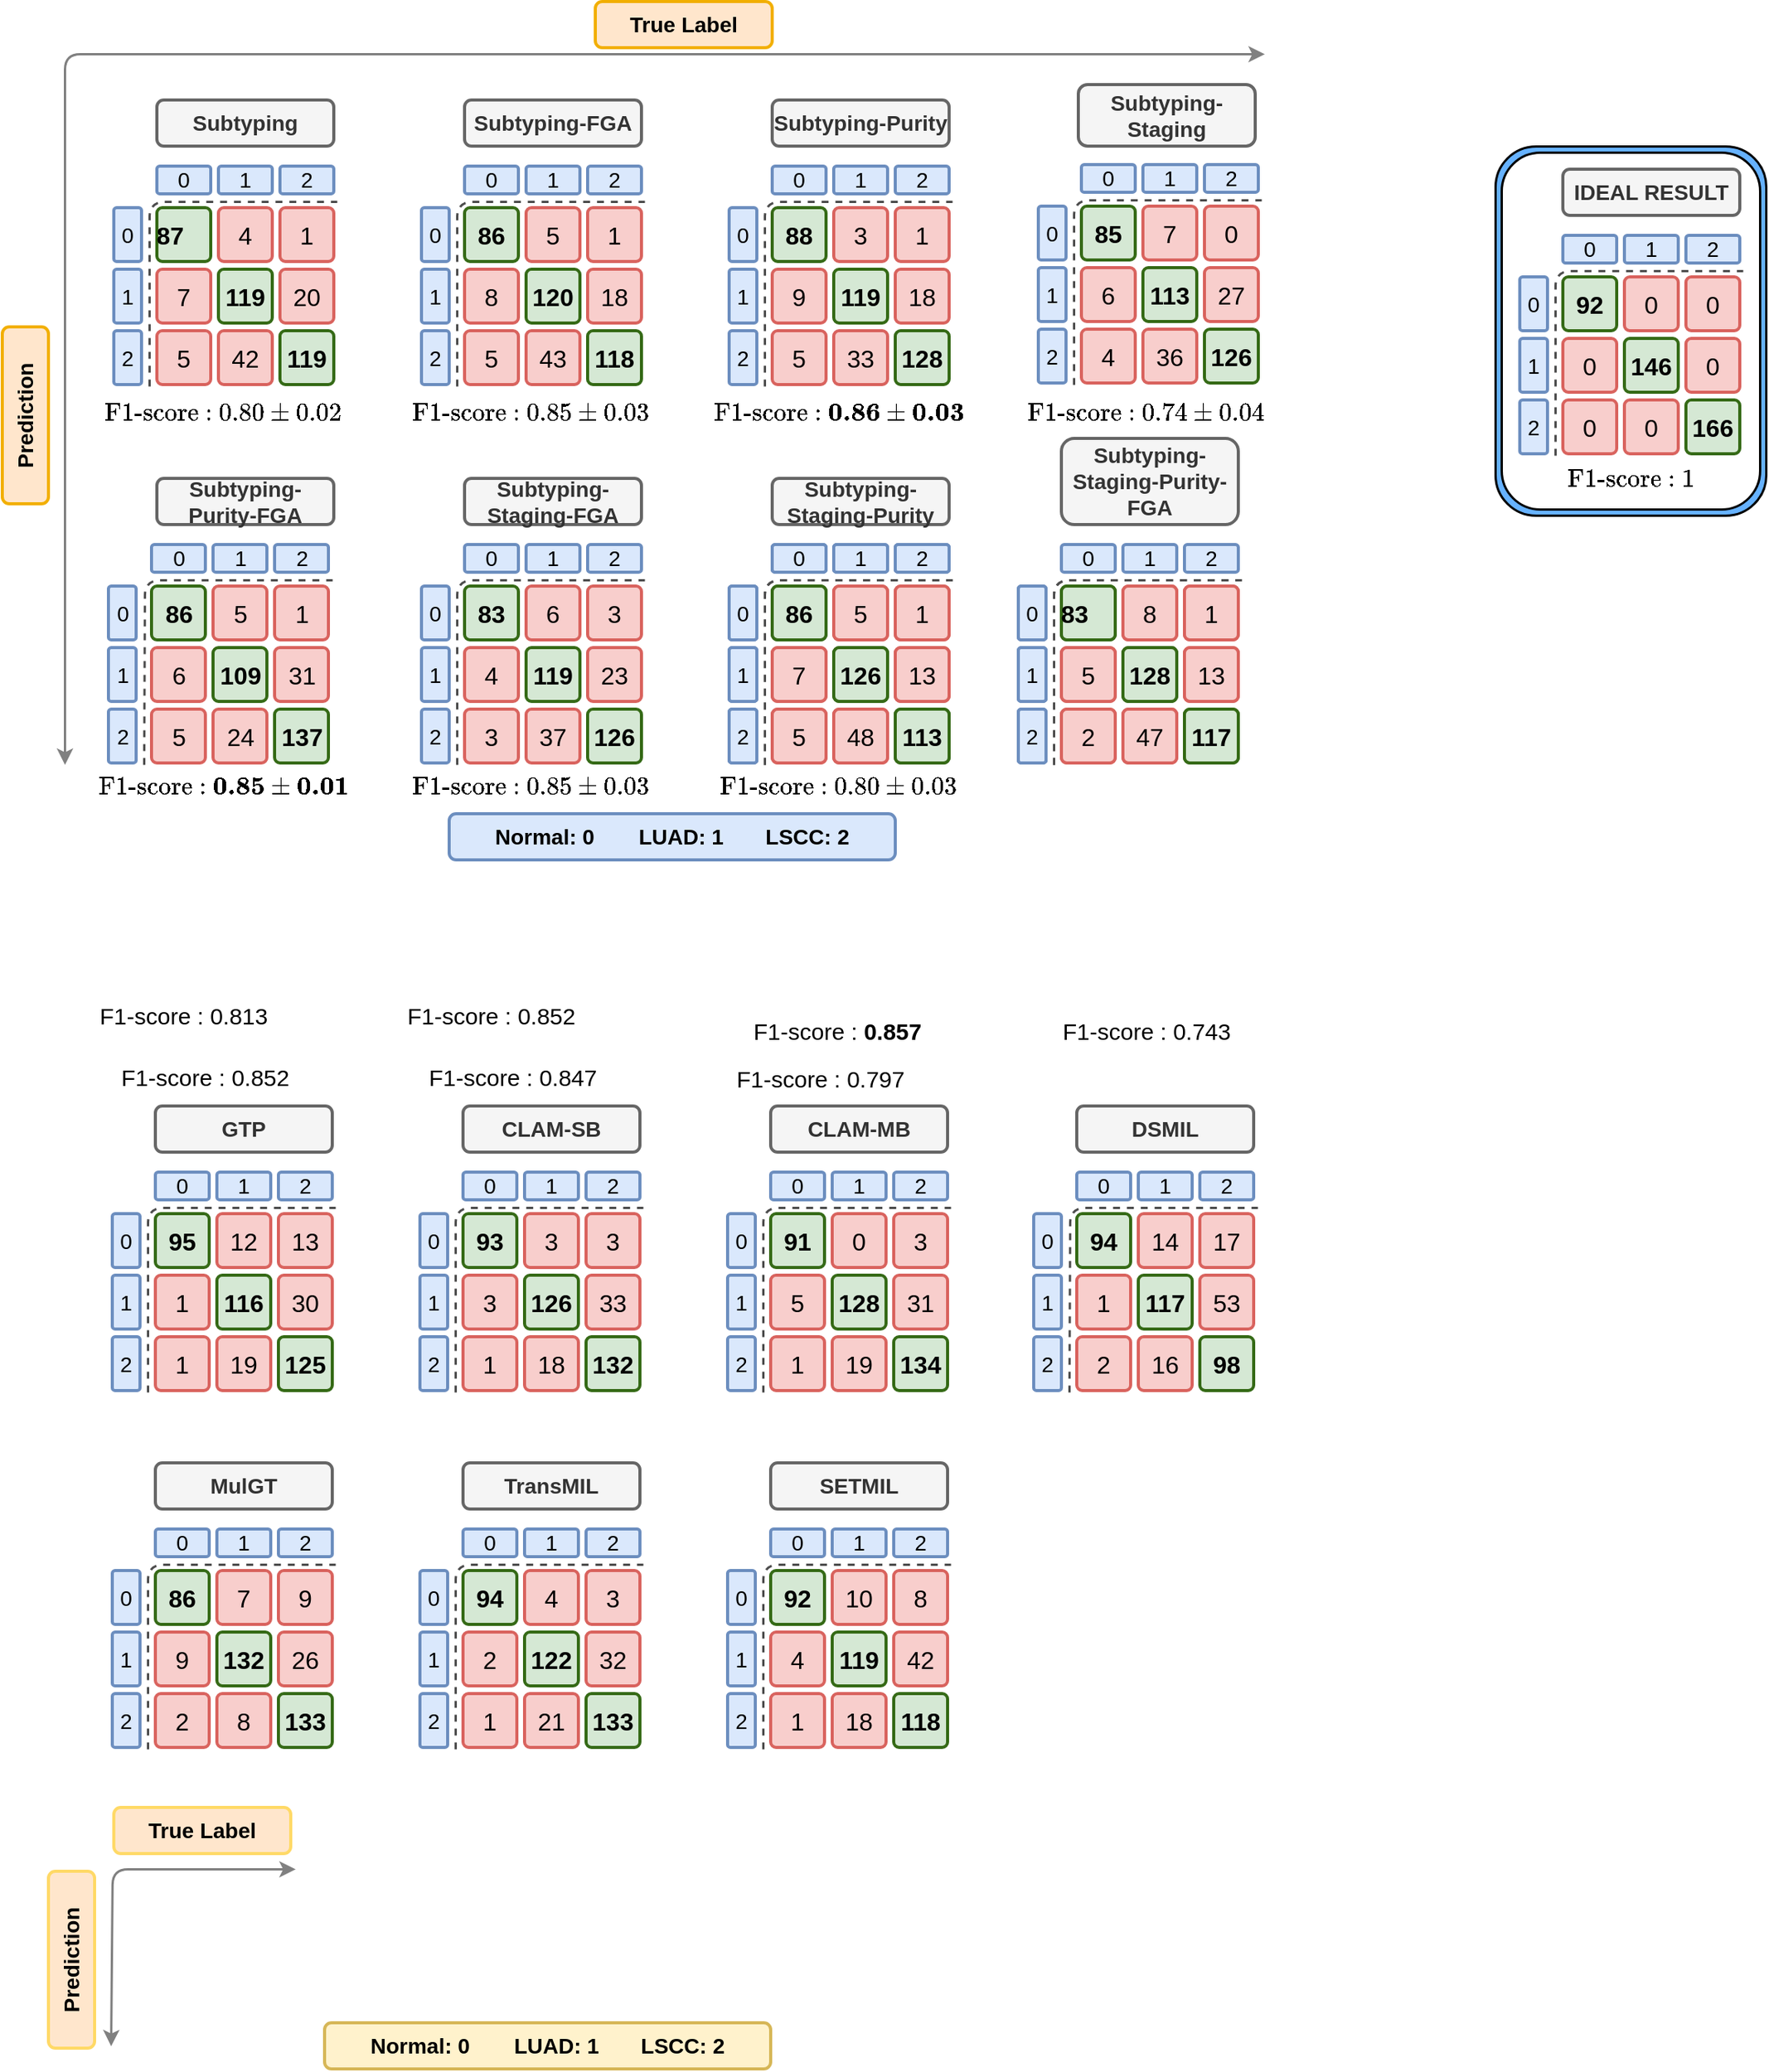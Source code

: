 <mxfile version="23.1.5" type="device">
  <diagram name="Page-1" id="UE46_pInKQ-z-WZN810n">
    <mxGraphModel dx="1767" dy="740" grid="1" gridSize="10" guides="1" tooltips="1" connect="1" arrows="1" fold="1" page="1" pageScale="1" pageWidth="850" pageHeight="1100" math="1" shadow="0">
      <root>
        <mxCell id="0" />
        <mxCell id="1" parent="0" />
        <mxCell id="aN4FMTqfSrulSSc4M-cK-40" value="" style="rounded=1;whiteSpace=wrap;html=1;fillColor=#66B2FF;strokeWidth=1.5;" parent="1" vertex="1">
          <mxGeometry x="990" y="160" width="176" height="240" as="geometry" />
        </mxCell>
        <mxCell id="aN4FMTqfSrulSSc4M-cK-39" value="" style="rounded=1;whiteSpace=wrap;html=1;fillColor=#FFFFFF;strokeWidth=1.5;" parent="1" vertex="1">
          <mxGeometry x="994" y="164" width="168" height="232" as="geometry" />
        </mxCell>
        <mxCell id="1LPkLpzTI-mkXr1jWoHI-1" value="&lt;font style=&quot;font-size: 16px;&quot;&gt;&lt;b&gt;86&lt;/b&gt;&lt;/font&gt;" style="whiteSpace=wrap;html=1;aspect=fixed;fillColor=#d5e8d4;strokeColor=#356a16;strokeWidth=2;rounded=1;glass=0;absoluteArcSize=0;arcSize=10;" parent="1" vertex="1">
          <mxGeometry x="320" y="200" width="35" height="35" as="geometry" />
        </mxCell>
        <mxCell id="1LPkLpzTI-mkXr1jWoHI-2" value="&lt;font style=&quot;font-size: 16px;&quot;&gt;5&lt;/font&gt;" style="whiteSpace=wrap;html=1;aspect=fixed;fillColor=#f8cecc;strokeColor=#D9635E;strokeWidth=2;rounded=1;glass=0;arcSize=10;" parent="1" vertex="1">
          <mxGeometry x="360" y="200" width="35" height="35" as="geometry" />
        </mxCell>
        <mxCell id="1LPkLpzTI-mkXr1jWoHI-3" value="&lt;font style=&quot;font-size: 16px;&quot;&gt;1&lt;/font&gt;" style="whiteSpace=wrap;html=1;aspect=fixed;fillColor=#f8cecc;strokeColor=#D9635E;strokeWidth=2;rounded=1;glass=0;arcSize=10;" parent="1" vertex="1">
          <mxGeometry x="400" y="200" width="35" height="35" as="geometry" />
        </mxCell>
        <mxCell id="1LPkLpzTI-mkXr1jWoHI-4" value="&lt;font style=&quot;font-size: 16px;&quot;&gt;8&lt;/font&gt;" style="whiteSpace=wrap;html=1;aspect=fixed;fillColor=#f8cecc;strokeColor=#D9635E;strokeWidth=2;rounded=1;glass=0;arcSize=10;" parent="1" vertex="1">
          <mxGeometry x="320" y="240" width="35" height="35" as="geometry" />
        </mxCell>
        <mxCell id="1LPkLpzTI-mkXr1jWoHI-5" value="&lt;font style=&quot;font-size: 16px;&quot;&gt;&lt;b&gt;120&lt;/b&gt;&lt;/font&gt;" style="whiteSpace=wrap;html=1;aspect=fixed;fillColor=#d5e8d4;strokeColor=#356A16;strokeWidth=2;rounded=1;glass=0;arcSize=10;" parent="1" vertex="1">
          <mxGeometry x="360" y="240" width="35" height="35" as="geometry" />
        </mxCell>
        <mxCell id="1LPkLpzTI-mkXr1jWoHI-6" value="&lt;font style=&quot;font-size: 16px;&quot;&gt;18&lt;/font&gt;" style="whiteSpace=wrap;html=1;aspect=fixed;fillColor=#f8cecc;strokeColor=#D9635E;strokeWidth=2;rounded=1;glass=0;arcSize=10;" parent="1" vertex="1">
          <mxGeometry x="400" y="240" width="35" height="35" as="geometry" />
        </mxCell>
        <mxCell id="1LPkLpzTI-mkXr1jWoHI-7" value="&lt;font style=&quot;font-size: 16px;&quot;&gt;5&lt;/font&gt;" style="whiteSpace=wrap;html=1;aspect=fixed;fillColor=#f8cecc;strokeColor=#D9635E;strokeWidth=2;rounded=1;glass=0;arcSize=10;" parent="1" vertex="1">
          <mxGeometry x="320" y="280" width="35" height="35" as="geometry" />
        </mxCell>
        <mxCell id="1LPkLpzTI-mkXr1jWoHI-8" value="&lt;font style=&quot;font-size: 16px;&quot;&gt;43&lt;/font&gt;" style="whiteSpace=wrap;html=1;aspect=fixed;fillColor=#f8cecc;strokeColor=#D9635E;strokeWidth=2;rounded=1;glass=0;arcSize=10;" parent="1" vertex="1">
          <mxGeometry x="360" y="280" width="35" height="35" as="geometry" />
        </mxCell>
        <mxCell id="1LPkLpzTI-mkXr1jWoHI-9" value="&lt;font style=&quot;font-size: 16px;&quot;&gt;&lt;b&gt;118&lt;/b&gt;&lt;/font&gt;" style="whiteSpace=wrap;html=1;aspect=fixed;strokeWidth=2;fillColor=#d5e8d4;strokeColor=#356A16;rounded=1;glass=0;arcSize=10;" parent="1" vertex="1">
          <mxGeometry x="400" y="280" width="35" height="35" as="geometry" />
        </mxCell>
        <mxCell id="1LPkLpzTI-mkXr1jWoHI-22" value="" style="group;rounded=1;glass=0;arcSize=10;" parent="1" vertex="1" connectable="0">
          <mxGeometry x="320" y="173" width="115" height="18" as="geometry" />
        </mxCell>
        <mxCell id="1LPkLpzTI-mkXr1jWoHI-11" value="&lt;font style=&quot;font-size: 14px;&quot;&gt;0&lt;/font&gt;" style="text;html=1;strokeColor=#6c8ebf;fillColor=#dae8fc;align=center;verticalAlign=middle;whiteSpace=wrap;rounded=1;strokeWidth=2;glass=0;arcSize=10;" parent="1LPkLpzTI-mkXr1jWoHI-22" vertex="1">
          <mxGeometry width="35" height="18" as="geometry" />
        </mxCell>
        <mxCell id="1LPkLpzTI-mkXr1jWoHI-18" value="&lt;font style=&quot;font-size: 14px;&quot;&gt;1&lt;/font&gt;" style="text;html=1;strokeColor=#6c8ebf;fillColor=#dae8fc;align=center;verticalAlign=middle;whiteSpace=wrap;rounded=1;strokeWidth=2;glass=0;arcSize=10;" parent="1LPkLpzTI-mkXr1jWoHI-22" vertex="1">
          <mxGeometry x="40" width="35" height="18" as="geometry" />
        </mxCell>
        <mxCell id="1LPkLpzTI-mkXr1jWoHI-19" value="&lt;font style=&quot;font-size: 14px;&quot;&gt;2&lt;/font&gt;" style="text;html=1;strokeColor=#6c8ebf;fillColor=#dae8fc;align=center;verticalAlign=middle;whiteSpace=wrap;rounded=1;strokeWidth=2;glass=0;arcSize=10;" parent="1LPkLpzTI-mkXr1jWoHI-22" vertex="1">
          <mxGeometry x="80" width="35" height="18" as="geometry" />
        </mxCell>
        <mxCell id="1LPkLpzTI-mkXr1jWoHI-23" value="" style="group;rounded=1;glass=0;arcSize=10;" parent="1" vertex="1" connectable="0">
          <mxGeometry x="292" y="200" width="18" height="115" as="geometry" />
        </mxCell>
        <mxCell id="1LPkLpzTI-mkXr1jWoHI-14" value="&lt;font style=&quot;font-size: 14px;&quot;&gt;0&lt;/font&gt;" style="text;html=1;strokeColor=#6c8ebf;fillColor=#dae8fc;align=center;verticalAlign=middle;whiteSpace=wrap;rounded=1;strokeWidth=2;glass=0;arcSize=10;" parent="1LPkLpzTI-mkXr1jWoHI-23" vertex="1">
          <mxGeometry width="18" height="35" as="geometry" />
        </mxCell>
        <mxCell id="1LPkLpzTI-mkXr1jWoHI-20" value="&lt;font style=&quot;font-size: 14px;&quot;&gt;1&lt;/font&gt;" style="text;html=1;strokeColor=#6c8ebf;fillColor=#dae8fc;align=center;verticalAlign=middle;whiteSpace=wrap;rounded=1;strokeWidth=2;glass=0;arcSize=10;" parent="1LPkLpzTI-mkXr1jWoHI-23" vertex="1">
          <mxGeometry y="40" width="18" height="35" as="geometry" />
        </mxCell>
        <mxCell id="1LPkLpzTI-mkXr1jWoHI-21" value="&lt;font style=&quot;font-size: 14px;&quot;&gt;2&lt;/font&gt;" style="text;html=1;strokeColor=#6c8ebf;fillColor=#dae8fc;align=center;verticalAlign=middle;whiteSpace=wrap;rounded=1;strokeWidth=2;glass=0;arcSize=10;" parent="1LPkLpzTI-mkXr1jWoHI-23" vertex="1">
          <mxGeometry y="80" width="18" height="35" as="geometry" />
        </mxCell>
        <mxCell id="1LPkLpzTI-mkXr1jWoHI-24" value="&lt;font style=&quot;font-size: 16px;&quot;&gt;&lt;b&gt;88&lt;/b&gt;&lt;/font&gt;" style="whiteSpace=wrap;html=1;aspect=fixed;fillColor=#d5e8d4;strokeColor=#356a16;strokeWidth=2;rounded=1;glass=0;absoluteArcSize=0;arcSize=10;" parent="1" vertex="1">
          <mxGeometry x="520" y="200" width="35" height="35" as="geometry" />
        </mxCell>
        <mxCell id="1LPkLpzTI-mkXr1jWoHI-25" value="&lt;font style=&quot;font-size: 16px;&quot;&gt;3&lt;/font&gt;" style="whiteSpace=wrap;html=1;aspect=fixed;fillColor=#f8cecc;strokeColor=#D9635E;strokeWidth=2;rounded=1;glass=0;arcSize=10;" parent="1" vertex="1">
          <mxGeometry x="560" y="200" width="35" height="35" as="geometry" />
        </mxCell>
        <mxCell id="1LPkLpzTI-mkXr1jWoHI-26" value="&lt;font style=&quot;font-size: 16px;&quot;&gt;1&lt;/font&gt;" style="whiteSpace=wrap;html=1;aspect=fixed;fillColor=#f8cecc;strokeColor=#D9635E;strokeWidth=2;rounded=1;glass=0;arcSize=10;" parent="1" vertex="1">
          <mxGeometry x="600" y="200" width="35" height="35" as="geometry" />
        </mxCell>
        <mxCell id="1LPkLpzTI-mkXr1jWoHI-27" value="&lt;font style=&quot;font-size: 16px;&quot;&gt;9&lt;/font&gt;" style="whiteSpace=wrap;html=1;aspect=fixed;fillColor=#f8cecc;strokeColor=#D9635E;strokeWidth=2;rounded=1;glass=0;arcSize=10;" parent="1" vertex="1">
          <mxGeometry x="520" y="240" width="35" height="35" as="geometry" />
        </mxCell>
        <mxCell id="1LPkLpzTI-mkXr1jWoHI-28" value="&lt;font style=&quot;font-size: 16px;&quot;&gt;&lt;b&gt;119&lt;/b&gt;&lt;/font&gt;" style="whiteSpace=wrap;html=1;aspect=fixed;fillColor=#d5e8d4;strokeColor=#356A16;strokeWidth=2;rounded=1;glass=0;arcSize=10;" parent="1" vertex="1">
          <mxGeometry x="560" y="240" width="35" height="35" as="geometry" />
        </mxCell>
        <mxCell id="1LPkLpzTI-mkXr1jWoHI-29" value="&lt;font style=&quot;font-size: 16px;&quot;&gt;18&lt;/font&gt;" style="whiteSpace=wrap;html=1;aspect=fixed;fillColor=#f8cecc;strokeColor=#D9635E;strokeWidth=2;rounded=1;glass=0;arcSize=10;" parent="1" vertex="1">
          <mxGeometry x="600" y="240" width="35" height="35" as="geometry" />
        </mxCell>
        <mxCell id="1LPkLpzTI-mkXr1jWoHI-30" value="&lt;font style=&quot;font-size: 16px;&quot;&gt;5&lt;/font&gt;" style="whiteSpace=wrap;html=1;aspect=fixed;fillColor=#f8cecc;strokeColor=#D9635E;strokeWidth=2;rounded=1;glass=0;arcSize=10;" parent="1" vertex="1">
          <mxGeometry x="520" y="280" width="35" height="35" as="geometry" />
        </mxCell>
        <mxCell id="1LPkLpzTI-mkXr1jWoHI-31" value="&lt;font style=&quot;font-size: 16px;&quot;&gt;33&lt;/font&gt;" style="whiteSpace=wrap;html=1;aspect=fixed;fillColor=#f8cecc;strokeColor=#D9635E;strokeWidth=2;rounded=1;glass=0;arcSize=10;" parent="1" vertex="1">
          <mxGeometry x="560" y="280" width="35" height="35" as="geometry" />
        </mxCell>
        <mxCell id="1LPkLpzTI-mkXr1jWoHI-32" value="&lt;font style=&quot;font-size: 16px;&quot;&gt;&lt;b&gt;128&lt;/b&gt;&lt;/font&gt;" style="whiteSpace=wrap;html=1;aspect=fixed;strokeWidth=2;fillColor=#d5e8d4;strokeColor=#356A16;rounded=1;glass=0;arcSize=10;" parent="1" vertex="1">
          <mxGeometry x="600" y="280" width="35" height="35" as="geometry" />
        </mxCell>
        <mxCell id="1LPkLpzTI-mkXr1jWoHI-33" value="" style="group;rounded=1;glass=0;arcSize=10;" parent="1" vertex="1" connectable="0">
          <mxGeometry x="520" y="173" width="115" height="18" as="geometry" />
        </mxCell>
        <mxCell id="1LPkLpzTI-mkXr1jWoHI-34" value="&lt;font style=&quot;font-size: 14px;&quot;&gt;0&lt;/font&gt;" style="text;html=1;strokeColor=#6c8ebf;fillColor=#dae8fc;align=center;verticalAlign=middle;whiteSpace=wrap;rounded=1;strokeWidth=2;glass=0;arcSize=10;" parent="1LPkLpzTI-mkXr1jWoHI-33" vertex="1">
          <mxGeometry width="35" height="18" as="geometry" />
        </mxCell>
        <mxCell id="1LPkLpzTI-mkXr1jWoHI-35" value="&lt;font style=&quot;font-size: 14px;&quot;&gt;1&lt;/font&gt;" style="text;html=1;strokeColor=#6c8ebf;fillColor=#dae8fc;align=center;verticalAlign=middle;whiteSpace=wrap;rounded=1;strokeWidth=2;glass=0;arcSize=10;" parent="1LPkLpzTI-mkXr1jWoHI-33" vertex="1">
          <mxGeometry x="40" width="35" height="18" as="geometry" />
        </mxCell>
        <mxCell id="1LPkLpzTI-mkXr1jWoHI-36" value="&lt;font style=&quot;font-size: 14px;&quot;&gt;2&lt;/font&gt;" style="text;html=1;strokeColor=#6c8ebf;fillColor=#dae8fc;align=center;verticalAlign=middle;whiteSpace=wrap;rounded=1;strokeWidth=2;glass=0;arcSize=10;" parent="1LPkLpzTI-mkXr1jWoHI-33" vertex="1">
          <mxGeometry x="80" width="35" height="18" as="geometry" />
        </mxCell>
        <mxCell id="1LPkLpzTI-mkXr1jWoHI-37" value="" style="group;rounded=1;glass=0;arcSize=10;" parent="1" vertex="1" connectable="0">
          <mxGeometry x="492" y="200" width="18" height="115" as="geometry" />
        </mxCell>
        <mxCell id="1LPkLpzTI-mkXr1jWoHI-38" value="&lt;font style=&quot;font-size: 14px;&quot;&gt;0&lt;/font&gt;" style="text;html=1;strokeColor=#6c8ebf;fillColor=#dae8fc;align=center;verticalAlign=middle;whiteSpace=wrap;rounded=1;strokeWidth=2;glass=0;arcSize=10;" parent="1LPkLpzTI-mkXr1jWoHI-37" vertex="1">
          <mxGeometry width="18" height="35" as="geometry" />
        </mxCell>
        <mxCell id="1LPkLpzTI-mkXr1jWoHI-39" value="&lt;font style=&quot;font-size: 14px;&quot;&gt;1&lt;/font&gt;" style="text;html=1;strokeColor=#6c8ebf;fillColor=#dae8fc;align=center;verticalAlign=middle;whiteSpace=wrap;rounded=1;strokeWidth=2;glass=0;arcSize=10;" parent="1LPkLpzTI-mkXr1jWoHI-37" vertex="1">
          <mxGeometry y="40" width="18" height="35" as="geometry" />
        </mxCell>
        <mxCell id="1LPkLpzTI-mkXr1jWoHI-40" value="&lt;font style=&quot;font-size: 14px;&quot;&gt;2&lt;/font&gt;" style="text;html=1;strokeColor=#6c8ebf;fillColor=#dae8fc;align=center;verticalAlign=middle;whiteSpace=wrap;rounded=1;strokeWidth=2;glass=0;arcSize=10;" parent="1LPkLpzTI-mkXr1jWoHI-37" vertex="1">
          <mxGeometry y="80" width="18" height="35" as="geometry" />
        </mxCell>
        <mxCell id="1LPkLpzTI-mkXr1jWoHI-109" value="" style="endArrow=none;dashed=1;html=1;rounded=1;endSize=6;strokeWidth=1.5;strokeColor=#4D4D4D;" parent="1" edge="1">
          <mxGeometry width="50" height="50" relative="1" as="geometry">
            <mxPoint x="315" y="316" as="sourcePoint" />
            <mxPoint x="437" y="196" as="targetPoint" />
            <Array as="points">
              <mxPoint x="315" y="196" />
            </Array>
          </mxGeometry>
        </mxCell>
        <mxCell id="1LPkLpzTI-mkXr1jWoHI-110" value="" style="endArrow=none;dashed=1;html=1;rounded=1;endSize=6;strokeWidth=1.5;strokeColor=#4D4D4D;" parent="1" edge="1">
          <mxGeometry width="50" height="50" relative="1" as="geometry">
            <mxPoint x="515" y="316" as="sourcePoint" />
            <mxPoint x="637" y="196" as="targetPoint" />
            <Array as="points">
              <mxPoint x="515" y="196" />
            </Array>
          </mxGeometry>
        </mxCell>
        <mxCell id="1LPkLpzTI-mkXr1jWoHI-112" value="&lt;font style=&quot;font-size: 16px;&quot;&gt;&lt;b&gt;87&lt;span style=&quot;white-space: pre;&quot;&gt;&#x9;&lt;/span&gt;&lt;/b&gt;&lt;/font&gt;" style="whiteSpace=wrap;html=1;aspect=fixed;fillColor=#d5e8d4;strokeColor=#356a16;strokeWidth=2;rounded=1;glass=0;absoluteArcSize=0;arcSize=10;" parent="1" vertex="1">
          <mxGeometry x="120" y="200" width="35" height="35" as="geometry" />
        </mxCell>
        <mxCell id="1LPkLpzTI-mkXr1jWoHI-113" value="&lt;font style=&quot;font-size: 16px;&quot;&gt;4&lt;/font&gt;" style="whiteSpace=wrap;html=1;aspect=fixed;fillColor=#f8cecc;strokeColor=#D9635E;strokeWidth=2;rounded=1;glass=0;arcSize=10;" parent="1" vertex="1">
          <mxGeometry x="160" y="200" width="35" height="35" as="geometry" />
        </mxCell>
        <mxCell id="1LPkLpzTI-mkXr1jWoHI-114" value="&lt;span style=&quot;font-size: 16px;&quot;&gt;1&lt;/span&gt;" style="whiteSpace=wrap;html=1;aspect=fixed;fillColor=#f8cecc;strokeColor=#D9635E;strokeWidth=2;rounded=1;glass=0;arcSize=10;" parent="1" vertex="1">
          <mxGeometry x="200" y="200" width="35" height="35" as="geometry" />
        </mxCell>
        <mxCell id="1LPkLpzTI-mkXr1jWoHI-115" value="&lt;font style=&quot;font-size: 16px;&quot;&gt;7&lt;/font&gt;" style="whiteSpace=wrap;html=1;aspect=fixed;fillColor=#f8cecc;strokeColor=#D9635E;strokeWidth=2;rounded=1;glass=0;arcSize=10;" parent="1" vertex="1">
          <mxGeometry x="120" y="240" width="35" height="35" as="geometry" />
        </mxCell>
        <mxCell id="1LPkLpzTI-mkXr1jWoHI-116" value="&lt;font style=&quot;font-size: 16px;&quot;&gt;&lt;b&gt;119&lt;/b&gt;&lt;/font&gt;" style="whiteSpace=wrap;html=1;aspect=fixed;fillColor=#d5e8d4;strokeColor=#356A16;strokeWidth=2;rounded=1;glass=0;arcSize=10;" parent="1" vertex="1">
          <mxGeometry x="160" y="240" width="35" height="35" as="geometry" />
        </mxCell>
        <mxCell id="1LPkLpzTI-mkXr1jWoHI-117" value="&lt;font style=&quot;font-size: 16px;&quot;&gt;20&lt;br&gt;&lt;/font&gt;" style="whiteSpace=wrap;html=1;aspect=fixed;fillColor=#f8cecc;strokeColor=#D9635E;strokeWidth=2;rounded=1;glass=0;arcSize=10;" parent="1" vertex="1">
          <mxGeometry x="200" y="240" width="35" height="35" as="geometry" />
        </mxCell>
        <mxCell id="1LPkLpzTI-mkXr1jWoHI-118" value="&lt;font style=&quot;font-size: 16px;&quot;&gt;5&lt;/font&gt;" style="whiteSpace=wrap;html=1;aspect=fixed;fillColor=#f8cecc;strokeColor=#D9635E;strokeWidth=2;rounded=1;glass=0;arcSize=10;" parent="1" vertex="1">
          <mxGeometry x="120" y="280" width="35" height="35" as="geometry" />
        </mxCell>
        <mxCell id="1LPkLpzTI-mkXr1jWoHI-119" value="&lt;font style=&quot;font-size: 16px;&quot;&gt;42&lt;/font&gt;" style="whiteSpace=wrap;html=1;aspect=fixed;fillColor=#f8cecc;strokeColor=#D9635E;strokeWidth=2;rounded=1;glass=0;arcSize=10;" parent="1" vertex="1">
          <mxGeometry x="160" y="280" width="35" height="35" as="geometry" />
        </mxCell>
        <mxCell id="1LPkLpzTI-mkXr1jWoHI-120" value="&lt;font style=&quot;font-size: 16px;&quot;&gt;&lt;b&gt;119&lt;/b&gt;&lt;/font&gt;" style="whiteSpace=wrap;html=1;aspect=fixed;strokeWidth=2;fillColor=#d5e8d4;strokeColor=#356A16;rounded=1;glass=0;arcSize=10;" parent="1" vertex="1">
          <mxGeometry x="200" y="280" width="35" height="35" as="geometry" />
        </mxCell>
        <mxCell id="1LPkLpzTI-mkXr1jWoHI-121" value="" style="group;rounded=1;glass=0;arcSize=10;" parent="1" vertex="1" connectable="0">
          <mxGeometry x="120" y="173" width="115" height="18" as="geometry" />
        </mxCell>
        <mxCell id="1LPkLpzTI-mkXr1jWoHI-122" value="&lt;font style=&quot;font-size: 14px;&quot;&gt;0&lt;/font&gt;" style="text;html=1;strokeColor=#6c8ebf;fillColor=#dae8fc;align=center;verticalAlign=middle;whiteSpace=wrap;rounded=1;strokeWidth=2;glass=0;arcSize=10;" parent="1LPkLpzTI-mkXr1jWoHI-121" vertex="1">
          <mxGeometry width="35" height="18" as="geometry" />
        </mxCell>
        <mxCell id="1LPkLpzTI-mkXr1jWoHI-123" value="&lt;font style=&quot;font-size: 14px;&quot;&gt;1&lt;/font&gt;" style="text;html=1;strokeColor=#6c8ebf;fillColor=#dae8fc;align=center;verticalAlign=middle;whiteSpace=wrap;rounded=1;strokeWidth=2;glass=0;arcSize=10;" parent="1LPkLpzTI-mkXr1jWoHI-121" vertex="1">
          <mxGeometry x="40" width="35" height="18" as="geometry" />
        </mxCell>
        <mxCell id="1LPkLpzTI-mkXr1jWoHI-124" value="&lt;font style=&quot;font-size: 14px;&quot;&gt;2&lt;/font&gt;" style="text;html=1;strokeColor=#6c8ebf;fillColor=#dae8fc;align=center;verticalAlign=middle;whiteSpace=wrap;rounded=1;strokeWidth=2;glass=0;arcSize=10;" parent="1LPkLpzTI-mkXr1jWoHI-121" vertex="1">
          <mxGeometry x="80" width="35" height="18" as="geometry" />
        </mxCell>
        <mxCell id="1LPkLpzTI-mkXr1jWoHI-125" value="" style="group;rounded=1;glass=0;arcSize=10;" parent="1" vertex="1" connectable="0">
          <mxGeometry x="92" y="200" width="18" height="115" as="geometry" />
        </mxCell>
        <mxCell id="1LPkLpzTI-mkXr1jWoHI-126" value="&lt;font style=&quot;font-size: 14px;&quot;&gt;0&lt;/font&gt;" style="text;html=1;strokeColor=#6c8ebf;fillColor=#dae8fc;align=center;verticalAlign=middle;whiteSpace=wrap;rounded=1;strokeWidth=2;glass=0;arcSize=10;" parent="1LPkLpzTI-mkXr1jWoHI-125" vertex="1">
          <mxGeometry width="18" height="35" as="geometry" />
        </mxCell>
        <mxCell id="1LPkLpzTI-mkXr1jWoHI-127" value="&lt;font style=&quot;font-size: 14px;&quot;&gt;1&lt;/font&gt;" style="text;html=1;strokeColor=#6c8ebf;fillColor=#dae8fc;align=center;verticalAlign=middle;whiteSpace=wrap;rounded=1;strokeWidth=2;glass=0;arcSize=10;" parent="1LPkLpzTI-mkXr1jWoHI-125" vertex="1">
          <mxGeometry y="40" width="18" height="35" as="geometry" />
        </mxCell>
        <mxCell id="1LPkLpzTI-mkXr1jWoHI-128" value="&lt;font style=&quot;font-size: 14px;&quot;&gt;2&lt;/font&gt;" style="text;html=1;strokeColor=#6c8ebf;fillColor=#dae8fc;align=center;verticalAlign=middle;whiteSpace=wrap;rounded=1;strokeWidth=2;glass=0;arcSize=10;" parent="1LPkLpzTI-mkXr1jWoHI-125" vertex="1">
          <mxGeometry y="80" width="18" height="35" as="geometry" />
        </mxCell>
        <mxCell id="1LPkLpzTI-mkXr1jWoHI-129" value="" style="endArrow=none;dashed=1;html=1;rounded=1;endSize=6;strokeWidth=1.5;strokeColor=#4D4D4D;" parent="1" edge="1">
          <mxGeometry width="50" height="50" relative="1" as="geometry">
            <mxPoint x="115" y="316" as="sourcePoint" />
            <mxPoint x="237" y="196" as="targetPoint" />
            <Array as="points">
              <mxPoint x="115" y="196" />
            </Array>
          </mxGeometry>
        </mxCell>
        <mxCell id="1LPkLpzTI-mkXr1jWoHI-130" value="&lt;font style=&quot;font-size: 16px;&quot;&gt;&lt;b&gt;83&lt;/b&gt;&lt;/font&gt;" style="whiteSpace=wrap;html=1;aspect=fixed;fillColor=#d5e8d4;strokeColor=#356a16;strokeWidth=2;rounded=1;glass=0;absoluteArcSize=0;arcSize=10;" parent="1" vertex="1">
          <mxGeometry x="320" y="446" width="35" height="35" as="geometry" />
        </mxCell>
        <mxCell id="1LPkLpzTI-mkXr1jWoHI-131" value="&lt;font style=&quot;font-size: 16px;&quot;&gt;6&lt;/font&gt;" style="whiteSpace=wrap;html=1;aspect=fixed;fillColor=#f8cecc;strokeColor=#D9635E;strokeWidth=2;rounded=1;glass=0;arcSize=10;" parent="1" vertex="1">
          <mxGeometry x="360" y="446" width="35" height="35" as="geometry" />
        </mxCell>
        <mxCell id="1LPkLpzTI-mkXr1jWoHI-132" value="&lt;font style=&quot;font-size: 16px;&quot;&gt;3&lt;/font&gt;" style="whiteSpace=wrap;html=1;aspect=fixed;fillColor=#f8cecc;strokeColor=#D9635E;strokeWidth=2;rounded=1;glass=0;arcSize=10;" parent="1" vertex="1">
          <mxGeometry x="400" y="446" width="35" height="35" as="geometry" />
        </mxCell>
        <mxCell id="1LPkLpzTI-mkXr1jWoHI-133" value="&lt;font style=&quot;font-size: 16px;&quot;&gt;4&lt;/font&gt;" style="whiteSpace=wrap;html=1;aspect=fixed;fillColor=#f8cecc;strokeColor=#D9635E;strokeWidth=2;rounded=1;glass=0;arcSize=10;" parent="1" vertex="1">
          <mxGeometry x="320" y="486" width="35" height="35" as="geometry" />
        </mxCell>
        <mxCell id="1LPkLpzTI-mkXr1jWoHI-134" value="&lt;font style=&quot;font-size: 16px;&quot;&gt;&lt;b&gt;119&lt;/b&gt;&lt;/font&gt;" style="whiteSpace=wrap;html=1;aspect=fixed;fillColor=#d5e8d4;strokeColor=#356A16;strokeWidth=2;rounded=1;glass=0;arcSize=10;" parent="1" vertex="1">
          <mxGeometry x="360" y="486" width="35" height="35" as="geometry" />
        </mxCell>
        <mxCell id="1LPkLpzTI-mkXr1jWoHI-135" value="&lt;font style=&quot;font-size: 16px;&quot;&gt;23&lt;/font&gt;" style="whiteSpace=wrap;html=1;aspect=fixed;fillColor=#f8cecc;strokeColor=#D9635E;strokeWidth=2;rounded=1;glass=0;arcSize=10;" parent="1" vertex="1">
          <mxGeometry x="400" y="486" width="35" height="35" as="geometry" />
        </mxCell>
        <mxCell id="1LPkLpzTI-mkXr1jWoHI-136" value="&lt;font style=&quot;font-size: 16px;&quot;&gt;3&lt;/font&gt;" style="whiteSpace=wrap;html=1;aspect=fixed;fillColor=#f8cecc;strokeColor=#D9635E;strokeWidth=2;rounded=1;glass=0;arcSize=10;" parent="1" vertex="1">
          <mxGeometry x="320" y="526" width="35" height="35" as="geometry" />
        </mxCell>
        <mxCell id="1LPkLpzTI-mkXr1jWoHI-137" value="&lt;span style=&quot;font-size: 16px;&quot;&gt;37&lt;/span&gt;" style="whiteSpace=wrap;html=1;aspect=fixed;fillColor=#f8cecc;strokeColor=#D9635E;strokeWidth=2;rounded=1;glass=0;arcSize=10;" parent="1" vertex="1">
          <mxGeometry x="360" y="526" width="35" height="35" as="geometry" />
        </mxCell>
        <mxCell id="1LPkLpzTI-mkXr1jWoHI-138" value="&lt;font style=&quot;font-size: 16px;&quot;&gt;&lt;b&gt;126&lt;/b&gt;&lt;/font&gt;" style="whiteSpace=wrap;html=1;aspect=fixed;strokeWidth=2;fillColor=#d5e8d4;strokeColor=#356A16;rounded=1;glass=0;arcSize=10;" parent="1" vertex="1">
          <mxGeometry x="400" y="526" width="35" height="35" as="geometry" />
        </mxCell>
        <mxCell id="1LPkLpzTI-mkXr1jWoHI-139" value="" style="group;rounded=1;glass=0;arcSize=10;" parent="1" vertex="1" connectable="0">
          <mxGeometry x="320" y="419" width="115" height="18" as="geometry" />
        </mxCell>
        <mxCell id="1LPkLpzTI-mkXr1jWoHI-140" value="&lt;font style=&quot;font-size: 14px;&quot;&gt;0&lt;/font&gt;" style="text;html=1;strokeColor=#6c8ebf;fillColor=#dae8fc;align=center;verticalAlign=middle;whiteSpace=wrap;rounded=1;strokeWidth=2;glass=0;arcSize=10;" parent="1LPkLpzTI-mkXr1jWoHI-139" vertex="1">
          <mxGeometry width="35" height="18" as="geometry" />
        </mxCell>
        <mxCell id="1LPkLpzTI-mkXr1jWoHI-141" value="&lt;font style=&quot;font-size: 14px;&quot;&gt;1&lt;/font&gt;" style="text;html=1;strokeColor=#6c8ebf;fillColor=#dae8fc;align=center;verticalAlign=middle;whiteSpace=wrap;rounded=1;strokeWidth=2;glass=0;arcSize=10;" parent="1LPkLpzTI-mkXr1jWoHI-139" vertex="1">
          <mxGeometry x="40" width="35" height="18" as="geometry" />
        </mxCell>
        <mxCell id="1LPkLpzTI-mkXr1jWoHI-142" value="&lt;font style=&quot;font-size: 14px;&quot;&gt;2&lt;/font&gt;" style="text;html=1;strokeColor=#6c8ebf;fillColor=#dae8fc;align=center;verticalAlign=middle;whiteSpace=wrap;rounded=1;strokeWidth=2;glass=0;arcSize=10;" parent="1LPkLpzTI-mkXr1jWoHI-139" vertex="1">
          <mxGeometry x="80" width="35" height="18" as="geometry" />
        </mxCell>
        <mxCell id="1LPkLpzTI-mkXr1jWoHI-143" value="" style="group;rounded=1;glass=0;arcSize=10;" parent="1" vertex="1" connectable="0">
          <mxGeometry x="292" y="446" width="18" height="115" as="geometry" />
        </mxCell>
        <mxCell id="1LPkLpzTI-mkXr1jWoHI-144" value="&lt;font style=&quot;font-size: 14px;&quot;&gt;0&lt;/font&gt;" style="text;html=1;strokeColor=#6c8ebf;fillColor=#dae8fc;align=center;verticalAlign=middle;whiteSpace=wrap;rounded=1;strokeWidth=2;glass=0;arcSize=10;" parent="1LPkLpzTI-mkXr1jWoHI-143" vertex="1">
          <mxGeometry width="18" height="35" as="geometry" />
        </mxCell>
        <mxCell id="1LPkLpzTI-mkXr1jWoHI-145" value="&lt;font style=&quot;font-size: 14px;&quot;&gt;1&lt;/font&gt;" style="text;html=1;strokeColor=#6c8ebf;fillColor=#dae8fc;align=center;verticalAlign=middle;whiteSpace=wrap;rounded=1;strokeWidth=2;glass=0;arcSize=10;" parent="1LPkLpzTI-mkXr1jWoHI-143" vertex="1">
          <mxGeometry y="40" width="18" height="35" as="geometry" />
        </mxCell>
        <mxCell id="1LPkLpzTI-mkXr1jWoHI-146" value="&lt;font style=&quot;font-size: 14px;&quot;&gt;2&lt;/font&gt;" style="text;html=1;strokeColor=#6c8ebf;fillColor=#dae8fc;align=center;verticalAlign=middle;whiteSpace=wrap;rounded=1;strokeWidth=2;glass=0;arcSize=10;" parent="1LPkLpzTI-mkXr1jWoHI-143" vertex="1">
          <mxGeometry y="80" width="18" height="35" as="geometry" />
        </mxCell>
        <mxCell id="1LPkLpzTI-mkXr1jWoHI-147" value="&lt;font style=&quot;font-size: 16px;&quot;&gt;&lt;b&gt;92&lt;/b&gt;&lt;/font&gt;" style="whiteSpace=wrap;html=1;aspect=fixed;fillColor=#d5e8d4;strokeColor=#356a16;strokeWidth=2;rounded=1;glass=0;absoluteArcSize=0;arcSize=10;" parent="1" vertex="1">
          <mxGeometry x="520" y="446" width="35" height="35" as="geometry" />
        </mxCell>
        <mxCell id="1LPkLpzTI-mkXr1jWoHI-148" value="&lt;font style=&quot;font-size: 16px;&quot;&gt;10&lt;/font&gt;" style="whiteSpace=wrap;html=1;aspect=fixed;fillColor=#f8cecc;strokeColor=#D9635E;strokeWidth=2;rounded=1;glass=0;arcSize=10;" parent="1" vertex="1">
          <mxGeometry x="560" y="446" width="35" height="35" as="geometry" />
        </mxCell>
        <mxCell id="1LPkLpzTI-mkXr1jWoHI-149" value="&lt;font style=&quot;font-size: 16px;&quot;&gt;8&lt;/font&gt;" style="whiteSpace=wrap;html=1;aspect=fixed;fillColor=#f8cecc;strokeColor=#D9635E;strokeWidth=2;rounded=1;glass=0;arcSize=10;" parent="1" vertex="1">
          <mxGeometry x="600" y="446" width="35" height="35" as="geometry" />
        </mxCell>
        <mxCell id="1LPkLpzTI-mkXr1jWoHI-150" value="&lt;font style=&quot;font-size: 16px;&quot;&gt;4&lt;/font&gt;" style="whiteSpace=wrap;html=1;aspect=fixed;fillColor=#f8cecc;strokeColor=#D9635E;strokeWidth=2;rounded=1;glass=0;arcSize=10;" parent="1" vertex="1">
          <mxGeometry x="520" y="486" width="35" height="35" as="geometry" />
        </mxCell>
        <mxCell id="1LPkLpzTI-mkXr1jWoHI-151" value="&lt;font style=&quot;font-size: 16px;&quot;&gt;&lt;b&gt;119&lt;/b&gt;&lt;/font&gt;" style="whiteSpace=wrap;html=1;aspect=fixed;fillColor=#d5e8d4;strokeColor=#356A16;strokeWidth=2;rounded=1;glass=0;arcSize=10;" parent="1" vertex="1">
          <mxGeometry x="560" y="486" width="35" height="35" as="geometry" />
        </mxCell>
        <mxCell id="1LPkLpzTI-mkXr1jWoHI-152" value="&lt;font style=&quot;font-size: 16px;&quot;&gt;42&lt;/font&gt;" style="whiteSpace=wrap;html=1;aspect=fixed;fillColor=#f8cecc;strokeColor=#D9635E;strokeWidth=2;rounded=1;glass=0;arcSize=10;" parent="1" vertex="1">
          <mxGeometry x="600" y="486" width="35" height="35" as="geometry" />
        </mxCell>
        <mxCell id="1LPkLpzTI-mkXr1jWoHI-153" value="&lt;font style=&quot;font-size: 16px;&quot;&gt;1&lt;/font&gt;" style="whiteSpace=wrap;html=1;aspect=fixed;fillColor=#f8cecc;strokeColor=#D9635E;strokeWidth=2;rounded=1;glass=0;arcSize=10;" parent="1" vertex="1">
          <mxGeometry x="520" y="526" width="35" height="35" as="geometry" />
        </mxCell>
        <mxCell id="1LPkLpzTI-mkXr1jWoHI-154" value="&lt;font style=&quot;font-size: 16px;&quot;&gt;18&lt;/font&gt;" style="whiteSpace=wrap;html=1;aspect=fixed;fillColor=#f8cecc;strokeColor=#D9635E;strokeWidth=2;rounded=1;glass=0;arcSize=10;" parent="1" vertex="1">
          <mxGeometry x="560" y="526" width="35" height="35" as="geometry" />
        </mxCell>
        <mxCell id="1LPkLpzTI-mkXr1jWoHI-155" value="&lt;font style=&quot;font-size: 16px;&quot;&gt;&lt;b&gt;118&lt;/b&gt;&lt;/font&gt;" style="whiteSpace=wrap;html=1;aspect=fixed;strokeWidth=2;fillColor=#d5e8d4;strokeColor=#356A16;rounded=1;glass=0;arcSize=10;" parent="1" vertex="1">
          <mxGeometry x="600" y="526" width="35" height="35" as="geometry" />
        </mxCell>
        <mxCell id="1LPkLpzTI-mkXr1jWoHI-156" value="" style="group;rounded=1;glass=0;arcSize=10;" parent="1" vertex="1" connectable="0">
          <mxGeometry x="520" y="419" width="115" height="18" as="geometry" />
        </mxCell>
        <mxCell id="1LPkLpzTI-mkXr1jWoHI-157" value="&lt;font style=&quot;font-size: 14px;&quot;&gt;0&lt;/font&gt;" style="text;html=1;strokeColor=#6c8ebf;fillColor=#dae8fc;align=center;verticalAlign=middle;whiteSpace=wrap;rounded=1;strokeWidth=2;glass=0;arcSize=10;" parent="1LPkLpzTI-mkXr1jWoHI-156" vertex="1">
          <mxGeometry width="35" height="18" as="geometry" />
        </mxCell>
        <mxCell id="1LPkLpzTI-mkXr1jWoHI-158" value="&lt;font style=&quot;font-size: 14px;&quot;&gt;1&lt;/font&gt;" style="text;html=1;strokeColor=#6c8ebf;fillColor=#dae8fc;align=center;verticalAlign=middle;whiteSpace=wrap;rounded=1;strokeWidth=2;glass=0;arcSize=10;" parent="1LPkLpzTI-mkXr1jWoHI-156" vertex="1">
          <mxGeometry x="40" width="35" height="18" as="geometry" />
        </mxCell>
        <mxCell id="1LPkLpzTI-mkXr1jWoHI-159" value="&lt;font style=&quot;font-size: 14px;&quot;&gt;2&lt;/font&gt;" style="text;html=1;strokeColor=#6c8ebf;fillColor=#dae8fc;align=center;verticalAlign=middle;whiteSpace=wrap;rounded=1;strokeWidth=2;glass=0;arcSize=10;" parent="1LPkLpzTI-mkXr1jWoHI-156" vertex="1">
          <mxGeometry x="80" width="35" height="18" as="geometry" />
        </mxCell>
        <mxCell id="1LPkLpzTI-mkXr1jWoHI-160" value="" style="group;rounded=1;glass=0;arcSize=10;" parent="1" vertex="1" connectable="0">
          <mxGeometry x="492" y="446" width="18" height="115" as="geometry" />
        </mxCell>
        <mxCell id="1LPkLpzTI-mkXr1jWoHI-161" value="&lt;font style=&quot;font-size: 14px;&quot;&gt;0&lt;/font&gt;" style="text;html=1;strokeColor=#6c8ebf;fillColor=#dae8fc;align=center;verticalAlign=middle;whiteSpace=wrap;rounded=1;strokeWidth=2;glass=0;arcSize=10;" parent="1LPkLpzTI-mkXr1jWoHI-160" vertex="1">
          <mxGeometry width="18" height="35" as="geometry" />
        </mxCell>
        <mxCell id="1LPkLpzTI-mkXr1jWoHI-162" value="&lt;font style=&quot;font-size: 14px;&quot;&gt;1&lt;/font&gt;" style="text;html=1;strokeColor=#6c8ebf;fillColor=#dae8fc;align=center;verticalAlign=middle;whiteSpace=wrap;rounded=1;strokeWidth=2;glass=0;arcSize=10;" parent="1LPkLpzTI-mkXr1jWoHI-160" vertex="1">
          <mxGeometry y="40" width="18" height="35" as="geometry" />
        </mxCell>
        <mxCell id="1LPkLpzTI-mkXr1jWoHI-163" value="&lt;font style=&quot;font-size: 14px;&quot;&gt;2&lt;/font&gt;" style="text;html=1;strokeColor=#6c8ebf;fillColor=#dae8fc;align=center;verticalAlign=middle;whiteSpace=wrap;rounded=1;strokeWidth=2;glass=0;arcSize=10;" parent="1LPkLpzTI-mkXr1jWoHI-160" vertex="1">
          <mxGeometry y="80" width="18" height="35" as="geometry" />
        </mxCell>
        <mxCell id="1LPkLpzTI-mkXr1jWoHI-164" value="" style="endArrow=none;dashed=1;html=1;rounded=1;endSize=6;strokeWidth=1.5;strokeColor=#4D4D4D;" parent="1" edge="1">
          <mxGeometry width="50" height="50" relative="1" as="geometry">
            <mxPoint x="315" y="562" as="sourcePoint" />
            <mxPoint x="437" y="442" as="targetPoint" />
            <Array as="points">
              <mxPoint x="315" y="442" />
            </Array>
          </mxGeometry>
        </mxCell>
        <mxCell id="1LPkLpzTI-mkXr1jWoHI-165" value="" style="endArrow=none;dashed=1;html=1;rounded=1;endSize=6;strokeWidth=1.5;strokeColor=#4D4D4D;" parent="1" edge="1">
          <mxGeometry width="50" height="50" relative="1" as="geometry">
            <mxPoint x="515" y="562" as="sourcePoint" />
            <mxPoint x="637" y="442" as="targetPoint" />
            <Array as="points">
              <mxPoint x="515" y="442" />
            </Array>
          </mxGeometry>
        </mxCell>
        <mxCell id="1LPkLpzTI-mkXr1jWoHI-184" value="&lt;b&gt;&lt;font style=&quot;font-size: 14px;&quot;&gt;Subtyping&lt;/font&gt;&lt;/b&gt;" style="text;html=1;strokeColor=#666666;fillColor=#f5f5f5;align=center;verticalAlign=middle;whiteSpace=wrap;rounded=1;fontColor=#333333;strokeWidth=2;" parent="1" vertex="1">
          <mxGeometry x="120" y="130" width="115" height="30" as="geometry" />
        </mxCell>
        <mxCell id="1LPkLpzTI-mkXr1jWoHI-185" value="&lt;b&gt;&lt;font style=&quot;font-size: 14px;&quot;&gt;Subtyping-FGA&lt;/font&gt;&lt;/b&gt;" style="text;html=1;strokeColor=#666666;fillColor=#f5f5f5;align=center;verticalAlign=middle;whiteSpace=wrap;rounded=1;fontColor=#333333;strokeWidth=2;" parent="1" vertex="1">
          <mxGeometry x="320" y="130" width="115" height="30" as="geometry" />
        </mxCell>
        <mxCell id="1LPkLpzTI-mkXr1jWoHI-186" value="&lt;b&gt;&lt;font style=&quot;font-size: 14px;&quot;&gt;Subtyping-Purity&lt;/font&gt;&lt;/b&gt;" style="text;html=1;strokeColor=#666666;fillColor=#f5f5f5;align=center;verticalAlign=middle;whiteSpace=wrap;rounded=1;fontColor=#333333;strokeWidth=2;" parent="1" vertex="1">
          <mxGeometry x="520" y="130" width="115" height="30" as="geometry" />
        </mxCell>
        <mxCell id="1LPkLpzTI-mkXr1jWoHI-187" value="&lt;b&gt;&lt;font style=&quot;font-size: 14px;&quot;&gt;Subtyping-Staging&lt;/font&gt;&lt;/b&gt;" style="text;html=1;strokeColor=#666666;fillColor=#f5f5f5;align=center;verticalAlign=middle;whiteSpace=wrap;rounded=1;fontColor=#333333;strokeWidth=2;" parent="1" vertex="1">
          <mxGeometry x="719" y="120" width="115" height="40" as="geometry" />
        </mxCell>
        <mxCell id="1LPkLpzTI-mkXr1jWoHI-188" value="&lt;b&gt;&lt;font style=&quot;font-size: 14px;&quot;&gt;Subtyping-Purity-FGA&lt;/font&gt;&lt;/b&gt;" style="text;html=1;strokeColor=#666666;fillColor=#f5f5f5;align=center;verticalAlign=middle;whiteSpace=wrap;rounded=1;fontColor=#333333;strokeWidth=2;" parent="1" vertex="1">
          <mxGeometry x="120" y="376" width="115" height="30" as="geometry" />
        </mxCell>
        <mxCell id="1LPkLpzTI-mkXr1jWoHI-189" value="&lt;b&gt;&lt;font style=&quot;font-size: 14px;&quot;&gt;Subtyping-Staging-FGA&lt;/font&gt;&lt;/b&gt;" style="text;html=1;strokeColor=#666666;fillColor=#f5f5f5;align=center;verticalAlign=middle;whiteSpace=wrap;rounded=1;fontColor=#333333;strokeWidth=2;" parent="1" vertex="1">
          <mxGeometry x="320" y="376" width="115" height="30" as="geometry" />
        </mxCell>
        <mxCell id="1LPkLpzTI-mkXr1jWoHI-190" value="&lt;b&gt;&lt;font style=&quot;font-size: 14px;&quot;&gt;Subtyping-Staging-Purity&lt;/font&gt;&lt;/b&gt;" style="text;html=1;strokeColor=#666666;fillColor=#f5f5f5;align=center;verticalAlign=middle;whiteSpace=wrap;rounded=1;fontColor=#333333;strokeWidth=2;" parent="1" vertex="1">
          <mxGeometry x="520" y="376" width="115" height="30" as="geometry" />
        </mxCell>
        <mxCell id="1LPkLpzTI-mkXr1jWoHI-191" value="" style="endArrow=classic;html=1;strokeWidth=1.5;rounded=1;startArrow=classic;startFill=1;endFill=1;strokeColor=#808080;" parent="1" edge="1">
          <mxGeometry width="50" height="50" relative="1" as="geometry">
            <mxPoint x="60" y="562" as="sourcePoint" />
            <mxPoint x="840" y="100" as="targetPoint" />
            <Array as="points">
              <mxPoint x="60" y="100" />
            </Array>
          </mxGeometry>
        </mxCell>
        <mxCell id="1LPkLpzTI-mkXr1jWoHI-193" value="&lt;b&gt;&lt;font style=&quot;font-size: 14px;&quot;&gt;True Label&lt;/font&gt;&lt;/b&gt;" style="text;html=1;strokeColor=#F2AF00;fillColor=#ffe6cc;align=center;verticalAlign=middle;whiteSpace=wrap;rounded=1;strokeWidth=2;" parent="1" vertex="1">
          <mxGeometry x="405" y="66" width="115" height="30" as="geometry" />
        </mxCell>
        <mxCell id="1LPkLpzTI-mkXr1jWoHI-194" value="&lt;b&gt;&lt;font style=&quot;font-size: 14px;&quot;&gt;Prediction&lt;br&gt;&lt;/font&gt;&lt;/b&gt;" style="text;html=1;strokeColor=#F2AF00;fillColor=#ffe6cc;align=center;verticalAlign=middle;whiteSpace=wrap;rounded=1;strokeWidth=2;rotation=-90;" parent="1" vertex="1">
          <mxGeometry x="-23" y="320" width="115" height="30" as="geometry" />
        </mxCell>
        <mxCell id="1LPkLpzTI-mkXr1jWoHI-195" value="&lt;b&gt;&lt;font style=&quot;font-size: 14px;&quot;&gt;Normal: 0&lt;span style=&quot;white-space: pre;&quot;&gt;&#x9;&lt;/span&gt;LUAD: 1&amp;nbsp; &amp;nbsp; &amp;nbsp; &amp;nbsp;LSCC: 2&lt;/font&gt;&lt;/b&gt;" style="text;html=1;strokeColor=#6C8EBF;fillColor=#DAE8FC;align=center;verticalAlign=middle;whiteSpace=wrap;rounded=1;strokeWidth=2;" parent="1" vertex="1">
          <mxGeometry x="310" y="594" width="290" height="30" as="geometry" />
        </mxCell>
        <mxCell id="1LPkLpzTI-mkXr1jWoHI-196" value="&lt;font style=&quot;font-size: 16px;&quot;&gt;&lt;b&gt;93&lt;/b&gt;&lt;/font&gt;" style="whiteSpace=wrap;html=1;aspect=fixed;fillColor=#d5e8d4;strokeColor=#356a16;strokeWidth=2;rounded=1;glass=0;absoluteArcSize=0;arcSize=10;" parent="1" vertex="1">
          <mxGeometry x="319" y="854" width="35" height="35" as="geometry" />
        </mxCell>
        <mxCell id="1LPkLpzTI-mkXr1jWoHI-197" value="&lt;font style=&quot;font-size: 16px;&quot;&gt;3&lt;/font&gt;" style="whiteSpace=wrap;html=1;aspect=fixed;fillColor=#f8cecc;strokeColor=#D9635E;strokeWidth=2;rounded=1;glass=0;arcSize=10;" parent="1" vertex="1">
          <mxGeometry x="359" y="854" width="35" height="35" as="geometry" />
        </mxCell>
        <mxCell id="1LPkLpzTI-mkXr1jWoHI-198" value="&lt;font style=&quot;font-size: 16px;&quot;&gt;3&lt;/font&gt;" style="whiteSpace=wrap;html=1;aspect=fixed;fillColor=#f8cecc;strokeColor=#D9635E;strokeWidth=2;rounded=1;glass=0;arcSize=10;" parent="1" vertex="1">
          <mxGeometry x="399" y="854" width="35" height="35" as="geometry" />
        </mxCell>
        <mxCell id="1LPkLpzTI-mkXr1jWoHI-199" value="&lt;font style=&quot;font-size: 16px;&quot;&gt;3&lt;/font&gt;" style="whiteSpace=wrap;html=1;aspect=fixed;fillColor=#f8cecc;strokeColor=#D9635E;strokeWidth=2;rounded=1;glass=0;arcSize=10;" parent="1" vertex="1">
          <mxGeometry x="319" y="894" width="35" height="35" as="geometry" />
        </mxCell>
        <mxCell id="1LPkLpzTI-mkXr1jWoHI-200" value="&lt;font style=&quot;font-size: 16px;&quot;&gt;&lt;b&gt;126&lt;/b&gt;&lt;/font&gt;" style="whiteSpace=wrap;html=1;aspect=fixed;fillColor=#d5e8d4;strokeColor=#356A16;strokeWidth=2;rounded=1;glass=0;arcSize=10;" parent="1" vertex="1">
          <mxGeometry x="359" y="894" width="35" height="35" as="geometry" />
        </mxCell>
        <mxCell id="1LPkLpzTI-mkXr1jWoHI-201" value="&lt;font style=&quot;font-size: 16px;&quot;&gt;33&lt;/font&gt;" style="whiteSpace=wrap;html=1;aspect=fixed;fillColor=#f8cecc;strokeColor=#D9635E;strokeWidth=2;rounded=1;glass=0;arcSize=10;" parent="1" vertex="1">
          <mxGeometry x="399" y="894" width="35" height="35" as="geometry" />
        </mxCell>
        <mxCell id="1LPkLpzTI-mkXr1jWoHI-202" value="&lt;font style=&quot;font-size: 16px;&quot;&gt;1&lt;/font&gt;" style="whiteSpace=wrap;html=1;aspect=fixed;fillColor=#f8cecc;strokeColor=#D9635E;strokeWidth=2;rounded=1;glass=0;arcSize=10;" parent="1" vertex="1">
          <mxGeometry x="319" y="934" width="35" height="35" as="geometry" />
        </mxCell>
        <mxCell id="1LPkLpzTI-mkXr1jWoHI-203" value="&lt;font style=&quot;font-size: 16px;&quot;&gt;18&lt;/font&gt;" style="whiteSpace=wrap;html=1;aspect=fixed;fillColor=#f8cecc;strokeColor=#D9635E;strokeWidth=2;rounded=1;glass=0;arcSize=10;" parent="1" vertex="1">
          <mxGeometry x="359" y="934" width="35" height="35" as="geometry" />
        </mxCell>
        <mxCell id="1LPkLpzTI-mkXr1jWoHI-204" value="&lt;font style=&quot;font-size: 16px;&quot;&gt;&lt;b&gt;132&lt;/b&gt;&lt;/font&gt;" style="whiteSpace=wrap;html=1;aspect=fixed;strokeWidth=2;fillColor=#d5e8d4;strokeColor=#356A16;rounded=1;glass=0;arcSize=10;" parent="1" vertex="1">
          <mxGeometry x="399" y="934" width="35" height="35" as="geometry" />
        </mxCell>
        <mxCell id="1LPkLpzTI-mkXr1jWoHI-205" value="" style="group;rounded=1;glass=0;arcSize=10;" parent="1" vertex="1" connectable="0">
          <mxGeometry x="319" y="827" width="115" height="18" as="geometry" />
        </mxCell>
        <mxCell id="1LPkLpzTI-mkXr1jWoHI-206" value="&lt;font style=&quot;font-size: 14px;&quot;&gt;0&lt;/font&gt;" style="text;html=1;strokeColor=#6c8ebf;fillColor=#dae8fc;align=center;verticalAlign=middle;whiteSpace=wrap;rounded=1;strokeWidth=2;glass=0;arcSize=10;" parent="1LPkLpzTI-mkXr1jWoHI-205" vertex="1">
          <mxGeometry width="35" height="18" as="geometry" />
        </mxCell>
        <mxCell id="1LPkLpzTI-mkXr1jWoHI-207" value="&lt;font style=&quot;font-size: 14px;&quot;&gt;1&lt;/font&gt;" style="text;html=1;strokeColor=#6c8ebf;fillColor=#dae8fc;align=center;verticalAlign=middle;whiteSpace=wrap;rounded=1;strokeWidth=2;glass=0;arcSize=10;" parent="1LPkLpzTI-mkXr1jWoHI-205" vertex="1">
          <mxGeometry x="40" width="35" height="18" as="geometry" />
        </mxCell>
        <mxCell id="1LPkLpzTI-mkXr1jWoHI-208" value="&lt;font style=&quot;font-size: 14px;&quot;&gt;2&lt;/font&gt;" style="text;html=1;strokeColor=#6c8ebf;fillColor=#dae8fc;align=center;verticalAlign=middle;whiteSpace=wrap;rounded=1;strokeWidth=2;glass=0;arcSize=10;" parent="1LPkLpzTI-mkXr1jWoHI-205" vertex="1">
          <mxGeometry x="80" width="35" height="18" as="geometry" />
        </mxCell>
        <mxCell id="1LPkLpzTI-mkXr1jWoHI-209" value="" style="group;rounded=1;glass=0;arcSize=10;" parent="1" vertex="1" connectable="0">
          <mxGeometry x="291" y="854" width="18" height="115" as="geometry" />
        </mxCell>
        <mxCell id="1LPkLpzTI-mkXr1jWoHI-210" value="&lt;font style=&quot;font-size: 14px;&quot;&gt;0&lt;/font&gt;" style="text;html=1;strokeColor=#6c8ebf;fillColor=#dae8fc;align=center;verticalAlign=middle;whiteSpace=wrap;rounded=1;strokeWidth=2;glass=0;arcSize=10;" parent="1LPkLpzTI-mkXr1jWoHI-209" vertex="1">
          <mxGeometry width="18" height="35" as="geometry" />
        </mxCell>
        <mxCell id="1LPkLpzTI-mkXr1jWoHI-211" value="&lt;font style=&quot;font-size: 14px;&quot;&gt;1&lt;/font&gt;" style="text;html=1;strokeColor=#6c8ebf;fillColor=#dae8fc;align=center;verticalAlign=middle;whiteSpace=wrap;rounded=1;strokeWidth=2;glass=0;arcSize=10;" parent="1LPkLpzTI-mkXr1jWoHI-209" vertex="1">
          <mxGeometry y="40" width="18" height="35" as="geometry" />
        </mxCell>
        <mxCell id="1LPkLpzTI-mkXr1jWoHI-212" value="&lt;font style=&quot;font-size: 14px;&quot;&gt;2&lt;/font&gt;" style="text;html=1;strokeColor=#6c8ebf;fillColor=#dae8fc;align=center;verticalAlign=middle;whiteSpace=wrap;rounded=1;strokeWidth=2;glass=0;arcSize=10;" parent="1LPkLpzTI-mkXr1jWoHI-209" vertex="1">
          <mxGeometry y="80" width="18" height="35" as="geometry" />
        </mxCell>
        <mxCell id="1LPkLpzTI-mkXr1jWoHI-213" value="&lt;font style=&quot;font-size: 16px;&quot;&gt;&lt;b&gt;91&lt;/b&gt;&lt;/font&gt;" style="whiteSpace=wrap;html=1;aspect=fixed;fillColor=#d5e8d4;strokeColor=#356a16;strokeWidth=2;rounded=1;glass=0;absoluteArcSize=0;arcSize=10;" parent="1" vertex="1">
          <mxGeometry x="519" y="854" width="35" height="35" as="geometry" />
        </mxCell>
        <mxCell id="1LPkLpzTI-mkXr1jWoHI-214" value="&lt;font style=&quot;font-size: 16px;&quot;&gt;0&lt;/font&gt;" style="whiteSpace=wrap;html=1;aspect=fixed;fillColor=#f8cecc;strokeColor=#D9635E;strokeWidth=2;rounded=1;glass=0;arcSize=10;" parent="1" vertex="1">
          <mxGeometry x="559" y="854" width="35" height="35" as="geometry" />
        </mxCell>
        <mxCell id="1LPkLpzTI-mkXr1jWoHI-215" value="&lt;font style=&quot;font-size: 16px;&quot;&gt;3&lt;/font&gt;" style="whiteSpace=wrap;html=1;aspect=fixed;fillColor=#f8cecc;strokeColor=#D9635E;strokeWidth=2;rounded=1;glass=0;arcSize=10;" parent="1" vertex="1">
          <mxGeometry x="599" y="854" width="35" height="35" as="geometry" />
        </mxCell>
        <mxCell id="1LPkLpzTI-mkXr1jWoHI-216" value="&lt;font style=&quot;font-size: 16px;&quot;&gt;5&lt;/font&gt;" style="whiteSpace=wrap;html=1;aspect=fixed;fillColor=#f8cecc;strokeColor=#D9635E;strokeWidth=2;rounded=1;glass=0;arcSize=10;" parent="1" vertex="1">
          <mxGeometry x="519" y="894" width="35" height="35" as="geometry" />
        </mxCell>
        <mxCell id="1LPkLpzTI-mkXr1jWoHI-217" value="&lt;font style=&quot;font-size: 16px;&quot;&gt;&lt;b&gt;128&lt;/b&gt;&lt;/font&gt;" style="whiteSpace=wrap;html=1;aspect=fixed;fillColor=#d5e8d4;strokeColor=#356A16;strokeWidth=2;rounded=1;glass=0;arcSize=10;" parent="1" vertex="1">
          <mxGeometry x="559" y="894" width="35" height="35" as="geometry" />
        </mxCell>
        <mxCell id="1LPkLpzTI-mkXr1jWoHI-218" value="&lt;font style=&quot;font-size: 16px;&quot;&gt;31&lt;/font&gt;" style="whiteSpace=wrap;html=1;aspect=fixed;fillColor=#f8cecc;strokeColor=#D9635E;strokeWidth=2;rounded=1;glass=0;arcSize=10;" parent="1" vertex="1">
          <mxGeometry x="599" y="894" width="35" height="35" as="geometry" />
        </mxCell>
        <mxCell id="1LPkLpzTI-mkXr1jWoHI-219" value="&lt;font style=&quot;font-size: 16px;&quot;&gt;1&lt;/font&gt;" style="whiteSpace=wrap;html=1;aspect=fixed;fillColor=#f8cecc;strokeColor=#D9635E;strokeWidth=2;rounded=1;glass=0;arcSize=10;" parent="1" vertex="1">
          <mxGeometry x="519" y="934" width="35" height="35" as="geometry" />
        </mxCell>
        <mxCell id="1LPkLpzTI-mkXr1jWoHI-220" value="&lt;font style=&quot;font-size: 16px;&quot;&gt;19&lt;/font&gt;" style="whiteSpace=wrap;html=1;aspect=fixed;fillColor=#f8cecc;strokeColor=#D9635E;strokeWidth=2;rounded=1;glass=0;arcSize=10;" parent="1" vertex="1">
          <mxGeometry x="559" y="934" width="35" height="35" as="geometry" />
        </mxCell>
        <mxCell id="1LPkLpzTI-mkXr1jWoHI-221" value="&lt;font style=&quot;font-size: 16px;&quot;&gt;&lt;b&gt;134&lt;/b&gt;&lt;/font&gt;" style="whiteSpace=wrap;html=1;aspect=fixed;strokeWidth=2;fillColor=#d5e8d4;strokeColor=#356A16;rounded=1;glass=0;arcSize=10;" parent="1" vertex="1">
          <mxGeometry x="599" y="934" width="35" height="35" as="geometry" />
        </mxCell>
        <mxCell id="1LPkLpzTI-mkXr1jWoHI-222" value="" style="group;rounded=1;glass=0;arcSize=10;" parent="1" vertex="1" connectable="0">
          <mxGeometry x="519" y="827" width="115" height="18" as="geometry" />
        </mxCell>
        <mxCell id="1LPkLpzTI-mkXr1jWoHI-223" value="&lt;font style=&quot;font-size: 14px;&quot;&gt;0&lt;/font&gt;" style="text;html=1;strokeColor=#6c8ebf;fillColor=#dae8fc;align=center;verticalAlign=middle;whiteSpace=wrap;rounded=1;strokeWidth=2;glass=0;arcSize=10;" parent="1LPkLpzTI-mkXr1jWoHI-222" vertex="1">
          <mxGeometry width="35" height="18" as="geometry" />
        </mxCell>
        <mxCell id="1LPkLpzTI-mkXr1jWoHI-224" value="&lt;font style=&quot;font-size: 14px;&quot;&gt;1&lt;/font&gt;" style="text;html=1;strokeColor=#6c8ebf;fillColor=#dae8fc;align=center;verticalAlign=middle;whiteSpace=wrap;rounded=1;strokeWidth=2;glass=0;arcSize=10;" parent="1LPkLpzTI-mkXr1jWoHI-222" vertex="1">
          <mxGeometry x="40" width="35" height="18" as="geometry" />
        </mxCell>
        <mxCell id="1LPkLpzTI-mkXr1jWoHI-225" value="&lt;font style=&quot;font-size: 14px;&quot;&gt;2&lt;/font&gt;" style="text;html=1;strokeColor=#6c8ebf;fillColor=#dae8fc;align=center;verticalAlign=middle;whiteSpace=wrap;rounded=1;strokeWidth=2;glass=0;arcSize=10;" parent="1LPkLpzTI-mkXr1jWoHI-222" vertex="1">
          <mxGeometry x="80" width="35" height="18" as="geometry" />
        </mxCell>
        <mxCell id="1LPkLpzTI-mkXr1jWoHI-226" value="" style="group;rounded=1;glass=0;arcSize=10;" parent="1" vertex="1" connectable="0">
          <mxGeometry x="491" y="854" width="18" height="115" as="geometry" />
        </mxCell>
        <mxCell id="1LPkLpzTI-mkXr1jWoHI-227" value="&lt;font style=&quot;font-size: 14px;&quot;&gt;0&lt;/font&gt;" style="text;html=1;strokeColor=#6c8ebf;fillColor=#dae8fc;align=center;verticalAlign=middle;whiteSpace=wrap;rounded=1;strokeWidth=2;glass=0;arcSize=10;" parent="1LPkLpzTI-mkXr1jWoHI-226" vertex="1">
          <mxGeometry width="18" height="35" as="geometry" />
        </mxCell>
        <mxCell id="1LPkLpzTI-mkXr1jWoHI-228" value="&lt;font style=&quot;font-size: 14px;&quot;&gt;1&lt;/font&gt;" style="text;html=1;strokeColor=#6c8ebf;fillColor=#dae8fc;align=center;verticalAlign=middle;whiteSpace=wrap;rounded=1;strokeWidth=2;glass=0;arcSize=10;" parent="1LPkLpzTI-mkXr1jWoHI-226" vertex="1">
          <mxGeometry y="40" width="18" height="35" as="geometry" />
        </mxCell>
        <mxCell id="1LPkLpzTI-mkXr1jWoHI-229" value="&lt;font style=&quot;font-size: 14px;&quot;&gt;2&lt;/font&gt;" style="text;html=1;strokeColor=#6c8ebf;fillColor=#dae8fc;align=center;verticalAlign=middle;whiteSpace=wrap;rounded=1;strokeWidth=2;glass=0;arcSize=10;" parent="1LPkLpzTI-mkXr1jWoHI-226" vertex="1">
          <mxGeometry y="80" width="18" height="35" as="geometry" />
        </mxCell>
        <mxCell id="1LPkLpzTI-mkXr1jWoHI-230" value="&lt;font style=&quot;font-size: 16px;&quot;&gt;&lt;b&gt;94&lt;/b&gt;&lt;/font&gt;" style="whiteSpace=wrap;html=1;aspect=fixed;fillColor=#d5e8d4;strokeColor=#356a16;strokeWidth=2;rounded=1;glass=0;absoluteArcSize=0;arcSize=10;" parent="1" vertex="1">
          <mxGeometry x="718" y="854" width="35" height="35" as="geometry" />
        </mxCell>
        <mxCell id="1LPkLpzTI-mkXr1jWoHI-231" value="&lt;font style=&quot;font-size: 16px;&quot;&gt;14&lt;/font&gt;" style="whiteSpace=wrap;html=1;aspect=fixed;fillColor=#f8cecc;strokeColor=#D9635E;strokeWidth=2;rounded=1;glass=0;arcSize=10;" parent="1" vertex="1">
          <mxGeometry x="758" y="854" width="35" height="35" as="geometry" />
        </mxCell>
        <mxCell id="1LPkLpzTI-mkXr1jWoHI-232" value="&lt;font style=&quot;font-size: 16px;&quot;&gt;17&lt;/font&gt;" style="whiteSpace=wrap;html=1;aspect=fixed;fillColor=#f8cecc;strokeColor=#D9635E;strokeWidth=2;rounded=1;glass=0;arcSize=10;" parent="1" vertex="1">
          <mxGeometry x="798" y="854" width="35" height="35" as="geometry" />
        </mxCell>
        <mxCell id="1LPkLpzTI-mkXr1jWoHI-233" value="&lt;font style=&quot;font-size: 16px;&quot;&gt;1&lt;/font&gt;" style="whiteSpace=wrap;html=1;aspect=fixed;fillColor=#f8cecc;strokeColor=#D9635E;strokeWidth=2;rounded=1;glass=0;arcSize=10;" parent="1" vertex="1">
          <mxGeometry x="718" y="894" width="35" height="35" as="geometry" />
        </mxCell>
        <mxCell id="1LPkLpzTI-mkXr1jWoHI-234" value="&lt;font style=&quot;font-size: 16px;&quot;&gt;&lt;b&gt;117&lt;/b&gt;&lt;/font&gt;" style="whiteSpace=wrap;html=1;aspect=fixed;fillColor=#d5e8d4;strokeColor=#356A16;strokeWidth=2;rounded=1;glass=0;arcSize=10;" parent="1" vertex="1">
          <mxGeometry x="758" y="894" width="35" height="35" as="geometry" />
        </mxCell>
        <mxCell id="1LPkLpzTI-mkXr1jWoHI-235" value="&lt;font style=&quot;font-size: 16px;&quot;&gt;53&lt;/font&gt;" style="whiteSpace=wrap;html=1;aspect=fixed;fillColor=#f8cecc;strokeColor=#D9635E;strokeWidth=2;rounded=1;glass=0;arcSize=10;" parent="1" vertex="1">
          <mxGeometry x="798" y="894" width="35" height="35" as="geometry" />
        </mxCell>
        <mxCell id="1LPkLpzTI-mkXr1jWoHI-236" value="&lt;font style=&quot;font-size: 16px;&quot;&gt;2&lt;/font&gt;" style="whiteSpace=wrap;html=1;aspect=fixed;fillColor=#f8cecc;strokeColor=#D9635E;strokeWidth=2;rounded=1;glass=0;arcSize=10;" parent="1" vertex="1">
          <mxGeometry x="718" y="934" width="35" height="35" as="geometry" />
        </mxCell>
        <mxCell id="1LPkLpzTI-mkXr1jWoHI-237" value="&lt;font style=&quot;font-size: 16px;&quot;&gt;16&lt;/font&gt;" style="whiteSpace=wrap;html=1;aspect=fixed;fillColor=#f8cecc;strokeColor=#D9635E;strokeWidth=2;rounded=1;glass=0;arcSize=10;" parent="1" vertex="1">
          <mxGeometry x="758" y="934" width="35" height="35" as="geometry" />
        </mxCell>
        <mxCell id="1LPkLpzTI-mkXr1jWoHI-238" value="&lt;font style=&quot;font-size: 16px;&quot;&gt;&lt;b&gt;98&lt;/b&gt;&lt;/font&gt;" style="whiteSpace=wrap;html=1;aspect=fixed;strokeWidth=2;fillColor=#d5e8d4;strokeColor=#356A16;rounded=1;glass=0;arcSize=10;" parent="1" vertex="1">
          <mxGeometry x="798" y="934" width="35" height="35" as="geometry" />
        </mxCell>
        <mxCell id="1LPkLpzTI-mkXr1jWoHI-239" value="" style="group;rounded=1;glass=0;arcSize=10;" parent="1" vertex="1" connectable="0">
          <mxGeometry x="718" y="827" width="115" height="18" as="geometry" />
        </mxCell>
        <mxCell id="1LPkLpzTI-mkXr1jWoHI-240" value="&lt;font style=&quot;font-size: 14px;&quot;&gt;0&lt;/font&gt;" style="text;html=1;strokeColor=#6c8ebf;fillColor=#dae8fc;align=center;verticalAlign=middle;whiteSpace=wrap;rounded=1;strokeWidth=2;glass=0;arcSize=10;" parent="1LPkLpzTI-mkXr1jWoHI-239" vertex="1">
          <mxGeometry width="35" height="18" as="geometry" />
        </mxCell>
        <mxCell id="1LPkLpzTI-mkXr1jWoHI-241" value="&lt;font style=&quot;font-size: 14px;&quot;&gt;1&lt;/font&gt;" style="text;html=1;strokeColor=#6c8ebf;fillColor=#dae8fc;align=center;verticalAlign=middle;whiteSpace=wrap;rounded=1;strokeWidth=2;glass=0;arcSize=10;" parent="1LPkLpzTI-mkXr1jWoHI-239" vertex="1">
          <mxGeometry x="40" width="35" height="18" as="geometry" />
        </mxCell>
        <mxCell id="1LPkLpzTI-mkXr1jWoHI-242" value="&lt;font style=&quot;font-size: 14px;&quot;&gt;2&lt;/font&gt;" style="text;html=1;strokeColor=#6c8ebf;fillColor=#dae8fc;align=center;verticalAlign=middle;whiteSpace=wrap;rounded=1;strokeWidth=2;glass=0;arcSize=10;" parent="1LPkLpzTI-mkXr1jWoHI-239" vertex="1">
          <mxGeometry x="80" width="35" height="18" as="geometry" />
        </mxCell>
        <mxCell id="1LPkLpzTI-mkXr1jWoHI-243" value="" style="group;rounded=1;glass=0;arcSize=10;" parent="1" vertex="1" connectable="0">
          <mxGeometry x="690" y="854" width="18" height="115" as="geometry" />
        </mxCell>
        <mxCell id="1LPkLpzTI-mkXr1jWoHI-244" value="&lt;font style=&quot;font-size: 14px;&quot;&gt;0&lt;/font&gt;" style="text;html=1;strokeColor=#6c8ebf;fillColor=#dae8fc;align=center;verticalAlign=middle;whiteSpace=wrap;rounded=1;strokeWidth=2;glass=0;arcSize=10;" parent="1LPkLpzTI-mkXr1jWoHI-243" vertex="1">
          <mxGeometry width="18" height="35" as="geometry" />
        </mxCell>
        <mxCell id="1LPkLpzTI-mkXr1jWoHI-245" value="&lt;font style=&quot;font-size: 14px;&quot;&gt;1&lt;/font&gt;" style="text;html=1;strokeColor=#6c8ebf;fillColor=#dae8fc;align=center;verticalAlign=middle;whiteSpace=wrap;rounded=1;strokeWidth=2;glass=0;arcSize=10;" parent="1LPkLpzTI-mkXr1jWoHI-243" vertex="1">
          <mxGeometry y="40" width="18" height="35" as="geometry" />
        </mxCell>
        <mxCell id="1LPkLpzTI-mkXr1jWoHI-246" value="&lt;font style=&quot;font-size: 14px;&quot;&gt;2&lt;/font&gt;" style="text;html=1;strokeColor=#6c8ebf;fillColor=#dae8fc;align=center;verticalAlign=middle;whiteSpace=wrap;rounded=1;strokeWidth=2;glass=0;arcSize=10;" parent="1LPkLpzTI-mkXr1jWoHI-243" vertex="1">
          <mxGeometry y="80" width="18" height="35" as="geometry" />
        </mxCell>
        <mxCell id="1LPkLpzTI-mkXr1jWoHI-247" value="" style="endArrow=none;dashed=1;html=1;rounded=1;endSize=6;strokeWidth=1.5;strokeColor=#4D4D4D;" parent="1" edge="1">
          <mxGeometry width="50" height="50" relative="1" as="geometry">
            <mxPoint x="314" y="970" as="sourcePoint" />
            <mxPoint x="436" y="850" as="targetPoint" />
            <Array as="points">
              <mxPoint x="314" y="850" />
            </Array>
          </mxGeometry>
        </mxCell>
        <mxCell id="1LPkLpzTI-mkXr1jWoHI-248" value="" style="endArrow=none;dashed=1;html=1;rounded=1;endSize=6;strokeWidth=1.5;strokeColor=#4D4D4D;" parent="1" edge="1">
          <mxGeometry width="50" height="50" relative="1" as="geometry">
            <mxPoint x="514" y="970" as="sourcePoint" />
            <mxPoint x="636" y="850" as="targetPoint" />
            <Array as="points">
              <mxPoint x="514" y="850" />
            </Array>
          </mxGeometry>
        </mxCell>
        <mxCell id="1LPkLpzTI-mkXr1jWoHI-249" value="" style="endArrow=none;dashed=1;html=1;rounded=1;endSize=6;strokeWidth=1.5;strokeColor=#4D4D4D;" parent="1" edge="1">
          <mxGeometry width="50" height="50" relative="1" as="geometry">
            <mxPoint x="713" y="970" as="sourcePoint" />
            <mxPoint x="835.5" y="850" as="targetPoint" />
            <Array as="points">
              <mxPoint x="713.5" y="850" />
            </Array>
          </mxGeometry>
        </mxCell>
        <mxCell id="1LPkLpzTI-mkXr1jWoHI-250" value="&lt;font style=&quot;font-size: 16px;&quot;&gt;&lt;b&gt;95&lt;/b&gt;&lt;/font&gt;" style="whiteSpace=wrap;html=1;aspect=fixed;fillColor=#d5e8d4;strokeColor=#356a16;strokeWidth=2;rounded=1;glass=0;absoluteArcSize=0;arcSize=10;" parent="1" vertex="1">
          <mxGeometry x="119" y="854" width="35" height="35" as="geometry" />
        </mxCell>
        <mxCell id="1LPkLpzTI-mkXr1jWoHI-251" value="&lt;font style=&quot;font-size: 16px;&quot;&gt;12&lt;/font&gt;" style="whiteSpace=wrap;html=1;aspect=fixed;fillColor=#f8cecc;strokeColor=#D9635E;strokeWidth=2;rounded=1;glass=0;arcSize=10;" parent="1" vertex="1">
          <mxGeometry x="159" y="854" width="35" height="35" as="geometry" />
        </mxCell>
        <mxCell id="1LPkLpzTI-mkXr1jWoHI-252" value="&lt;font style=&quot;font-size: 16px;&quot;&gt;13&lt;/font&gt;" style="whiteSpace=wrap;html=1;aspect=fixed;fillColor=#f8cecc;strokeColor=#D9635E;strokeWidth=2;rounded=1;glass=0;arcSize=10;" parent="1" vertex="1">
          <mxGeometry x="199" y="854" width="35" height="35" as="geometry" />
        </mxCell>
        <mxCell id="1LPkLpzTI-mkXr1jWoHI-253" value="&lt;font style=&quot;font-size: 16px;&quot;&gt;1&lt;/font&gt;" style="whiteSpace=wrap;html=1;aspect=fixed;fillColor=#f8cecc;strokeColor=#D9635E;strokeWidth=2;rounded=1;glass=0;arcSize=10;" parent="1" vertex="1">
          <mxGeometry x="119" y="894" width="35" height="35" as="geometry" />
        </mxCell>
        <mxCell id="1LPkLpzTI-mkXr1jWoHI-254" value="&lt;font style=&quot;font-size: 16px;&quot;&gt;&lt;b&gt;116&lt;/b&gt;&lt;/font&gt;" style="whiteSpace=wrap;html=1;aspect=fixed;fillColor=#d5e8d4;strokeColor=#356A16;strokeWidth=2;rounded=1;glass=0;arcSize=10;" parent="1" vertex="1">
          <mxGeometry x="159" y="894" width="35" height="35" as="geometry" />
        </mxCell>
        <mxCell id="1LPkLpzTI-mkXr1jWoHI-255" value="&lt;font style=&quot;font-size: 16px;&quot;&gt;30&lt;/font&gt;" style="whiteSpace=wrap;html=1;aspect=fixed;fillColor=#f8cecc;strokeColor=#D9635E;strokeWidth=2;rounded=1;glass=0;arcSize=10;" parent="1" vertex="1">
          <mxGeometry x="199" y="894" width="35" height="35" as="geometry" />
        </mxCell>
        <mxCell id="1LPkLpzTI-mkXr1jWoHI-256" value="&lt;font style=&quot;font-size: 16px;&quot;&gt;1&lt;/font&gt;" style="whiteSpace=wrap;html=1;aspect=fixed;fillColor=#f8cecc;strokeColor=#D9635E;strokeWidth=2;rounded=1;glass=0;arcSize=10;" parent="1" vertex="1">
          <mxGeometry x="119" y="934" width="35" height="35" as="geometry" />
        </mxCell>
        <mxCell id="1LPkLpzTI-mkXr1jWoHI-257" value="&lt;font style=&quot;font-size: 16px;&quot;&gt;19&lt;/font&gt;" style="whiteSpace=wrap;html=1;aspect=fixed;fillColor=#f8cecc;strokeColor=#D9635E;strokeWidth=2;rounded=1;glass=0;arcSize=10;" parent="1" vertex="1">
          <mxGeometry x="159" y="934" width="35" height="35" as="geometry" />
        </mxCell>
        <mxCell id="1LPkLpzTI-mkXr1jWoHI-258" value="&lt;font style=&quot;font-size: 16px;&quot;&gt;&lt;b&gt;125&lt;/b&gt;&lt;/font&gt;" style="whiteSpace=wrap;html=1;aspect=fixed;strokeWidth=2;fillColor=#d5e8d4;strokeColor=#356A16;rounded=1;glass=0;arcSize=10;" parent="1" vertex="1">
          <mxGeometry x="199" y="934" width="35" height="35" as="geometry" />
        </mxCell>
        <mxCell id="1LPkLpzTI-mkXr1jWoHI-259" value="" style="group;rounded=1;glass=0;arcSize=10;" parent="1" vertex="1" connectable="0">
          <mxGeometry x="119" y="827" width="115" height="18" as="geometry" />
        </mxCell>
        <mxCell id="1LPkLpzTI-mkXr1jWoHI-260" value="&lt;font style=&quot;font-size: 14px;&quot;&gt;0&lt;/font&gt;" style="text;html=1;strokeColor=#6c8ebf;fillColor=#dae8fc;align=center;verticalAlign=middle;whiteSpace=wrap;rounded=1;strokeWidth=2;glass=0;arcSize=10;" parent="1LPkLpzTI-mkXr1jWoHI-259" vertex="1">
          <mxGeometry width="35" height="18" as="geometry" />
        </mxCell>
        <mxCell id="1LPkLpzTI-mkXr1jWoHI-261" value="&lt;font style=&quot;font-size: 14px;&quot;&gt;1&lt;/font&gt;" style="text;html=1;strokeColor=#6c8ebf;fillColor=#dae8fc;align=center;verticalAlign=middle;whiteSpace=wrap;rounded=1;strokeWidth=2;glass=0;arcSize=10;" parent="1LPkLpzTI-mkXr1jWoHI-259" vertex="1">
          <mxGeometry x="40" width="35" height="18" as="geometry" />
        </mxCell>
        <mxCell id="1LPkLpzTI-mkXr1jWoHI-262" value="&lt;font style=&quot;font-size: 14px;&quot;&gt;2&lt;/font&gt;" style="text;html=1;strokeColor=#6c8ebf;fillColor=#dae8fc;align=center;verticalAlign=middle;whiteSpace=wrap;rounded=1;strokeWidth=2;glass=0;arcSize=10;" parent="1LPkLpzTI-mkXr1jWoHI-259" vertex="1">
          <mxGeometry x="80" width="35" height="18" as="geometry" />
        </mxCell>
        <mxCell id="1LPkLpzTI-mkXr1jWoHI-263" value="" style="group;rounded=1;glass=0;arcSize=10;" parent="1" vertex="1" connectable="0">
          <mxGeometry x="91" y="854" width="18" height="115" as="geometry" />
        </mxCell>
        <mxCell id="1LPkLpzTI-mkXr1jWoHI-264" value="&lt;font style=&quot;font-size: 14px;&quot;&gt;0&lt;/font&gt;" style="text;html=1;strokeColor=#6c8ebf;fillColor=#dae8fc;align=center;verticalAlign=middle;whiteSpace=wrap;rounded=1;strokeWidth=2;glass=0;arcSize=10;" parent="1LPkLpzTI-mkXr1jWoHI-263" vertex="1">
          <mxGeometry width="18" height="35" as="geometry" />
        </mxCell>
        <mxCell id="1LPkLpzTI-mkXr1jWoHI-265" value="&lt;font style=&quot;font-size: 14px;&quot;&gt;1&lt;/font&gt;" style="text;html=1;strokeColor=#6c8ebf;fillColor=#dae8fc;align=center;verticalAlign=middle;whiteSpace=wrap;rounded=1;strokeWidth=2;glass=0;arcSize=10;" parent="1LPkLpzTI-mkXr1jWoHI-263" vertex="1">
          <mxGeometry y="40" width="18" height="35" as="geometry" />
        </mxCell>
        <mxCell id="1LPkLpzTI-mkXr1jWoHI-266" value="&lt;font style=&quot;font-size: 14px;&quot;&gt;2&lt;/font&gt;" style="text;html=1;strokeColor=#6c8ebf;fillColor=#dae8fc;align=center;verticalAlign=middle;whiteSpace=wrap;rounded=1;strokeWidth=2;glass=0;arcSize=10;" parent="1LPkLpzTI-mkXr1jWoHI-263" vertex="1">
          <mxGeometry y="80" width="18" height="35" as="geometry" />
        </mxCell>
        <mxCell id="1LPkLpzTI-mkXr1jWoHI-267" value="" style="endArrow=none;dashed=1;html=1;rounded=1;endSize=6;strokeWidth=1.5;strokeColor=#4D4D4D;" parent="1" edge="1">
          <mxGeometry width="50" height="50" relative="1" as="geometry">
            <mxPoint x="114" y="970" as="sourcePoint" />
            <mxPoint x="236" y="850" as="targetPoint" />
            <Array as="points">
              <mxPoint x="114" y="850" />
            </Array>
          </mxGeometry>
        </mxCell>
        <mxCell id="1LPkLpzTI-mkXr1jWoHI-268" value="&lt;font style=&quot;font-size: 16px;&quot;&gt;&lt;b&gt;94&lt;/b&gt;&lt;/font&gt;" style="whiteSpace=wrap;html=1;aspect=fixed;fillColor=#d5e8d4;strokeColor=#356a16;strokeWidth=2;rounded=1;glass=0;absoluteArcSize=0;arcSize=10;" parent="1" vertex="1">
          <mxGeometry x="319" y="1086" width="35" height="35" as="geometry" />
        </mxCell>
        <mxCell id="1LPkLpzTI-mkXr1jWoHI-269" value="&lt;font style=&quot;font-size: 16px;&quot;&gt;4&lt;/font&gt;" style="whiteSpace=wrap;html=1;aspect=fixed;fillColor=#f8cecc;strokeColor=#D9635E;strokeWidth=2;rounded=1;glass=0;arcSize=10;" parent="1" vertex="1">
          <mxGeometry x="359" y="1086" width="35" height="35" as="geometry" />
        </mxCell>
        <mxCell id="1LPkLpzTI-mkXr1jWoHI-270" value="&lt;font style=&quot;font-size: 16px;&quot;&gt;3&lt;/font&gt;" style="whiteSpace=wrap;html=1;aspect=fixed;fillColor=#f8cecc;strokeColor=#D9635E;strokeWidth=2;rounded=1;glass=0;arcSize=10;" parent="1" vertex="1">
          <mxGeometry x="399" y="1086" width="35" height="35" as="geometry" />
        </mxCell>
        <mxCell id="1LPkLpzTI-mkXr1jWoHI-271" value="&lt;font style=&quot;font-size: 16px;&quot;&gt;2&lt;/font&gt;" style="whiteSpace=wrap;html=1;aspect=fixed;fillColor=#f8cecc;strokeColor=#D9635E;strokeWidth=2;rounded=1;glass=0;arcSize=10;" parent="1" vertex="1">
          <mxGeometry x="319" y="1126" width="35" height="35" as="geometry" />
        </mxCell>
        <mxCell id="1LPkLpzTI-mkXr1jWoHI-272" value="&lt;font style=&quot;font-size: 16px;&quot;&gt;&lt;b&gt;122&lt;/b&gt;&lt;/font&gt;" style="whiteSpace=wrap;html=1;aspect=fixed;fillColor=#d5e8d4;strokeColor=#356A16;strokeWidth=2;rounded=1;glass=0;arcSize=10;" parent="1" vertex="1">
          <mxGeometry x="359" y="1126" width="35" height="35" as="geometry" />
        </mxCell>
        <mxCell id="1LPkLpzTI-mkXr1jWoHI-273" value="&lt;font style=&quot;font-size: 16px;&quot;&gt;32&lt;/font&gt;" style="whiteSpace=wrap;html=1;aspect=fixed;fillColor=#f8cecc;strokeColor=#D9635E;strokeWidth=2;rounded=1;glass=0;arcSize=10;" parent="1" vertex="1">
          <mxGeometry x="399" y="1126" width="35" height="35" as="geometry" />
        </mxCell>
        <mxCell id="1LPkLpzTI-mkXr1jWoHI-274" value="&lt;font style=&quot;font-size: 16px;&quot;&gt;1&lt;/font&gt;" style="whiteSpace=wrap;html=1;aspect=fixed;fillColor=#f8cecc;strokeColor=#D9635E;strokeWidth=2;rounded=1;glass=0;arcSize=10;" parent="1" vertex="1">
          <mxGeometry x="319" y="1166" width="35" height="35" as="geometry" />
        </mxCell>
        <mxCell id="1LPkLpzTI-mkXr1jWoHI-275" value="&lt;span style=&quot;font-size: 16px;&quot;&gt;21&lt;/span&gt;" style="whiteSpace=wrap;html=1;aspect=fixed;fillColor=#f8cecc;strokeColor=#D9635E;strokeWidth=2;rounded=1;glass=0;arcSize=10;" parent="1" vertex="1">
          <mxGeometry x="359" y="1166" width="35" height="35" as="geometry" />
        </mxCell>
        <mxCell id="1LPkLpzTI-mkXr1jWoHI-276" value="&lt;font style=&quot;font-size: 16px;&quot;&gt;&lt;b&gt;133&lt;/b&gt;&lt;/font&gt;" style="whiteSpace=wrap;html=1;aspect=fixed;strokeWidth=2;fillColor=#d5e8d4;strokeColor=#356A16;rounded=1;glass=0;arcSize=10;" parent="1" vertex="1">
          <mxGeometry x="399" y="1166" width="35" height="35" as="geometry" />
        </mxCell>
        <mxCell id="1LPkLpzTI-mkXr1jWoHI-277" value="" style="group;rounded=1;glass=0;arcSize=10;" parent="1" vertex="1" connectable="0">
          <mxGeometry x="319" y="1059" width="115" height="18" as="geometry" />
        </mxCell>
        <mxCell id="1LPkLpzTI-mkXr1jWoHI-278" value="&lt;font style=&quot;font-size: 14px;&quot;&gt;0&lt;/font&gt;" style="text;html=1;strokeColor=#6c8ebf;fillColor=#dae8fc;align=center;verticalAlign=middle;whiteSpace=wrap;rounded=1;strokeWidth=2;glass=0;arcSize=10;" parent="1LPkLpzTI-mkXr1jWoHI-277" vertex="1">
          <mxGeometry width="35" height="18" as="geometry" />
        </mxCell>
        <mxCell id="1LPkLpzTI-mkXr1jWoHI-279" value="&lt;font style=&quot;font-size: 14px;&quot;&gt;1&lt;/font&gt;" style="text;html=1;strokeColor=#6c8ebf;fillColor=#dae8fc;align=center;verticalAlign=middle;whiteSpace=wrap;rounded=1;strokeWidth=2;glass=0;arcSize=10;" parent="1LPkLpzTI-mkXr1jWoHI-277" vertex="1">
          <mxGeometry x="40" width="35" height="18" as="geometry" />
        </mxCell>
        <mxCell id="1LPkLpzTI-mkXr1jWoHI-280" value="&lt;font style=&quot;font-size: 14px;&quot;&gt;2&lt;/font&gt;" style="text;html=1;strokeColor=#6c8ebf;fillColor=#dae8fc;align=center;verticalAlign=middle;whiteSpace=wrap;rounded=1;strokeWidth=2;glass=0;arcSize=10;" parent="1LPkLpzTI-mkXr1jWoHI-277" vertex="1">
          <mxGeometry x="80" width="35" height="18" as="geometry" />
        </mxCell>
        <mxCell id="1LPkLpzTI-mkXr1jWoHI-281" value="" style="group;rounded=1;glass=0;arcSize=10;" parent="1" vertex="1" connectable="0">
          <mxGeometry x="291" y="1086" width="18" height="115" as="geometry" />
        </mxCell>
        <mxCell id="1LPkLpzTI-mkXr1jWoHI-282" value="&lt;font style=&quot;font-size: 14px;&quot;&gt;0&lt;/font&gt;" style="text;html=1;strokeColor=#6c8ebf;fillColor=#dae8fc;align=center;verticalAlign=middle;whiteSpace=wrap;rounded=1;strokeWidth=2;glass=0;arcSize=10;" parent="1LPkLpzTI-mkXr1jWoHI-281" vertex="1">
          <mxGeometry width="18" height="35" as="geometry" />
        </mxCell>
        <mxCell id="1LPkLpzTI-mkXr1jWoHI-283" value="&lt;font style=&quot;font-size: 14px;&quot;&gt;1&lt;/font&gt;" style="text;html=1;strokeColor=#6c8ebf;fillColor=#dae8fc;align=center;verticalAlign=middle;whiteSpace=wrap;rounded=1;strokeWidth=2;glass=0;arcSize=10;" parent="1LPkLpzTI-mkXr1jWoHI-281" vertex="1">
          <mxGeometry y="40" width="18" height="35" as="geometry" />
        </mxCell>
        <mxCell id="1LPkLpzTI-mkXr1jWoHI-284" value="&lt;font style=&quot;font-size: 14px;&quot;&gt;2&lt;/font&gt;" style="text;html=1;strokeColor=#6c8ebf;fillColor=#dae8fc;align=center;verticalAlign=middle;whiteSpace=wrap;rounded=1;strokeWidth=2;glass=0;arcSize=10;" parent="1LPkLpzTI-mkXr1jWoHI-281" vertex="1">
          <mxGeometry y="80" width="18" height="35" as="geometry" />
        </mxCell>
        <mxCell id="1LPkLpzTI-mkXr1jWoHI-285" value="&lt;font style=&quot;font-size: 16px;&quot;&gt;&lt;b&gt;92&lt;/b&gt;&lt;/font&gt;" style="whiteSpace=wrap;html=1;aspect=fixed;fillColor=#d5e8d4;strokeColor=#356a16;strokeWidth=2;rounded=1;glass=0;absoluteArcSize=0;arcSize=10;" parent="1" vertex="1">
          <mxGeometry x="519" y="1086" width="35" height="35" as="geometry" />
        </mxCell>
        <mxCell id="1LPkLpzTI-mkXr1jWoHI-286" value="&lt;font style=&quot;font-size: 16px;&quot;&gt;10&lt;/font&gt;" style="whiteSpace=wrap;html=1;aspect=fixed;fillColor=#f8cecc;strokeColor=#D9635E;strokeWidth=2;rounded=1;glass=0;arcSize=10;" parent="1" vertex="1">
          <mxGeometry x="559" y="1086" width="35" height="35" as="geometry" />
        </mxCell>
        <mxCell id="1LPkLpzTI-mkXr1jWoHI-287" value="&lt;font style=&quot;font-size: 16px;&quot;&gt;8&lt;/font&gt;" style="whiteSpace=wrap;html=1;aspect=fixed;fillColor=#f8cecc;strokeColor=#D9635E;strokeWidth=2;rounded=1;glass=0;arcSize=10;" parent="1" vertex="1">
          <mxGeometry x="599" y="1086" width="35" height="35" as="geometry" />
        </mxCell>
        <mxCell id="1LPkLpzTI-mkXr1jWoHI-288" value="&lt;font style=&quot;font-size: 16px;&quot;&gt;4&lt;/font&gt;" style="whiteSpace=wrap;html=1;aspect=fixed;fillColor=#f8cecc;strokeColor=#D9635E;strokeWidth=2;rounded=1;glass=0;arcSize=10;" parent="1" vertex="1">
          <mxGeometry x="519" y="1126" width="35" height="35" as="geometry" />
        </mxCell>
        <mxCell id="1LPkLpzTI-mkXr1jWoHI-289" value="&lt;font style=&quot;font-size: 16px;&quot;&gt;&lt;b&gt;119&lt;/b&gt;&lt;/font&gt;" style="whiteSpace=wrap;html=1;aspect=fixed;fillColor=#d5e8d4;strokeColor=#356A16;strokeWidth=2;rounded=1;glass=0;arcSize=10;" parent="1" vertex="1">
          <mxGeometry x="559" y="1126" width="35" height="35" as="geometry" />
        </mxCell>
        <mxCell id="1LPkLpzTI-mkXr1jWoHI-290" value="&lt;font style=&quot;font-size: 16px;&quot;&gt;42&lt;/font&gt;" style="whiteSpace=wrap;html=1;aspect=fixed;fillColor=#f8cecc;strokeColor=#D9635E;strokeWidth=2;rounded=1;glass=0;arcSize=10;" parent="1" vertex="1">
          <mxGeometry x="599" y="1126" width="35" height="35" as="geometry" />
        </mxCell>
        <mxCell id="1LPkLpzTI-mkXr1jWoHI-291" value="&lt;font style=&quot;font-size: 16px;&quot;&gt;1&lt;/font&gt;" style="whiteSpace=wrap;html=1;aspect=fixed;fillColor=#f8cecc;strokeColor=#D9635E;strokeWidth=2;rounded=1;glass=0;arcSize=10;" parent="1" vertex="1">
          <mxGeometry x="519" y="1166" width="35" height="35" as="geometry" />
        </mxCell>
        <mxCell id="1LPkLpzTI-mkXr1jWoHI-292" value="&lt;font style=&quot;font-size: 16px;&quot;&gt;18&lt;/font&gt;" style="whiteSpace=wrap;html=1;aspect=fixed;fillColor=#f8cecc;strokeColor=#D9635E;strokeWidth=2;rounded=1;glass=0;arcSize=10;" parent="1" vertex="1">
          <mxGeometry x="559" y="1166" width="35" height="35" as="geometry" />
        </mxCell>
        <mxCell id="1LPkLpzTI-mkXr1jWoHI-293" value="&lt;font style=&quot;font-size: 16px;&quot;&gt;&lt;b&gt;118&lt;/b&gt;&lt;/font&gt;" style="whiteSpace=wrap;html=1;aspect=fixed;strokeWidth=2;fillColor=#d5e8d4;strokeColor=#356A16;rounded=1;glass=0;arcSize=10;" parent="1" vertex="1">
          <mxGeometry x="599" y="1166" width="35" height="35" as="geometry" />
        </mxCell>
        <mxCell id="1LPkLpzTI-mkXr1jWoHI-294" value="" style="group;rounded=1;glass=0;arcSize=10;" parent="1" vertex="1" connectable="0">
          <mxGeometry x="519" y="1059" width="115" height="18" as="geometry" />
        </mxCell>
        <mxCell id="1LPkLpzTI-mkXr1jWoHI-295" value="&lt;font style=&quot;font-size: 14px;&quot;&gt;0&lt;/font&gt;" style="text;html=1;strokeColor=#6c8ebf;fillColor=#dae8fc;align=center;verticalAlign=middle;whiteSpace=wrap;rounded=1;strokeWidth=2;glass=0;arcSize=10;" parent="1LPkLpzTI-mkXr1jWoHI-294" vertex="1">
          <mxGeometry width="35" height="18" as="geometry" />
        </mxCell>
        <mxCell id="1LPkLpzTI-mkXr1jWoHI-296" value="&lt;font style=&quot;font-size: 14px;&quot;&gt;1&lt;/font&gt;" style="text;html=1;strokeColor=#6c8ebf;fillColor=#dae8fc;align=center;verticalAlign=middle;whiteSpace=wrap;rounded=1;strokeWidth=2;glass=0;arcSize=10;" parent="1LPkLpzTI-mkXr1jWoHI-294" vertex="1">
          <mxGeometry x="40" width="35" height="18" as="geometry" />
        </mxCell>
        <mxCell id="1LPkLpzTI-mkXr1jWoHI-297" value="&lt;font style=&quot;font-size: 14px;&quot;&gt;2&lt;/font&gt;" style="text;html=1;strokeColor=#6c8ebf;fillColor=#dae8fc;align=center;verticalAlign=middle;whiteSpace=wrap;rounded=1;strokeWidth=2;glass=0;arcSize=10;" parent="1LPkLpzTI-mkXr1jWoHI-294" vertex="1">
          <mxGeometry x="80" width="35" height="18" as="geometry" />
        </mxCell>
        <mxCell id="1LPkLpzTI-mkXr1jWoHI-298" value="" style="group;rounded=1;glass=0;arcSize=10;" parent="1" vertex="1" connectable="0">
          <mxGeometry x="491" y="1086" width="18" height="115" as="geometry" />
        </mxCell>
        <mxCell id="1LPkLpzTI-mkXr1jWoHI-299" value="&lt;font style=&quot;font-size: 14px;&quot;&gt;0&lt;/font&gt;" style="text;html=1;strokeColor=#6c8ebf;fillColor=#dae8fc;align=center;verticalAlign=middle;whiteSpace=wrap;rounded=1;strokeWidth=2;glass=0;arcSize=10;" parent="1LPkLpzTI-mkXr1jWoHI-298" vertex="1">
          <mxGeometry width="18" height="35" as="geometry" />
        </mxCell>
        <mxCell id="1LPkLpzTI-mkXr1jWoHI-300" value="&lt;font style=&quot;font-size: 14px;&quot;&gt;1&lt;/font&gt;" style="text;html=1;strokeColor=#6c8ebf;fillColor=#dae8fc;align=center;verticalAlign=middle;whiteSpace=wrap;rounded=1;strokeWidth=2;glass=0;arcSize=10;" parent="1LPkLpzTI-mkXr1jWoHI-298" vertex="1">
          <mxGeometry y="40" width="18" height="35" as="geometry" />
        </mxCell>
        <mxCell id="1LPkLpzTI-mkXr1jWoHI-301" value="&lt;font style=&quot;font-size: 14px;&quot;&gt;2&lt;/font&gt;" style="text;html=1;strokeColor=#6c8ebf;fillColor=#dae8fc;align=center;verticalAlign=middle;whiteSpace=wrap;rounded=1;strokeWidth=2;glass=0;arcSize=10;" parent="1LPkLpzTI-mkXr1jWoHI-298" vertex="1">
          <mxGeometry y="80" width="18" height="35" as="geometry" />
        </mxCell>
        <mxCell id="1LPkLpzTI-mkXr1jWoHI-302" value="" style="endArrow=none;dashed=1;html=1;rounded=1;endSize=6;strokeWidth=1.5;strokeColor=#4D4D4D;" parent="1" edge="1">
          <mxGeometry width="50" height="50" relative="1" as="geometry">
            <mxPoint x="314" y="1202" as="sourcePoint" />
            <mxPoint x="436" y="1082" as="targetPoint" />
            <Array as="points">
              <mxPoint x="314" y="1082" />
            </Array>
          </mxGeometry>
        </mxCell>
        <mxCell id="1LPkLpzTI-mkXr1jWoHI-303" value="" style="endArrow=none;dashed=1;html=1;rounded=1;endSize=6;strokeWidth=1.5;strokeColor=#4D4D4D;" parent="1" edge="1">
          <mxGeometry width="50" height="50" relative="1" as="geometry">
            <mxPoint x="514" y="1202" as="sourcePoint" />
            <mxPoint x="636" y="1082" as="targetPoint" />
            <Array as="points">
              <mxPoint x="514" y="1082" />
            </Array>
          </mxGeometry>
        </mxCell>
        <mxCell id="1LPkLpzTI-mkXr1jWoHI-304" value="&lt;font style=&quot;font-size: 16px;&quot;&gt;&lt;b&gt;86&lt;/b&gt;&lt;/font&gt;" style="whiteSpace=wrap;html=1;aspect=fixed;fillColor=#d5e8d4;strokeColor=#356a16;strokeWidth=2;rounded=1;glass=0;absoluteArcSize=0;arcSize=10;" parent="1" vertex="1">
          <mxGeometry x="119" y="1086" width="35" height="35" as="geometry" />
        </mxCell>
        <mxCell id="1LPkLpzTI-mkXr1jWoHI-305" value="&lt;font style=&quot;font-size: 16px;&quot;&gt;7&lt;/font&gt;" style="whiteSpace=wrap;html=1;aspect=fixed;fillColor=#f8cecc;strokeColor=#D9635E;strokeWidth=2;rounded=1;glass=0;arcSize=10;" parent="1" vertex="1">
          <mxGeometry x="159" y="1086" width="35" height="35" as="geometry" />
        </mxCell>
        <mxCell id="1LPkLpzTI-mkXr1jWoHI-306" value="&lt;font style=&quot;font-size: 16px;&quot;&gt;9&lt;/font&gt;" style="whiteSpace=wrap;html=1;aspect=fixed;fillColor=#f8cecc;strokeColor=#D9635E;strokeWidth=2;rounded=1;glass=0;arcSize=10;" parent="1" vertex="1">
          <mxGeometry x="199" y="1086" width="35" height="35" as="geometry" />
        </mxCell>
        <mxCell id="1LPkLpzTI-mkXr1jWoHI-307" value="&lt;font style=&quot;font-size: 16px;&quot;&gt;9&lt;/font&gt;" style="whiteSpace=wrap;html=1;aspect=fixed;fillColor=#f8cecc;strokeColor=#D9635E;strokeWidth=2;rounded=1;glass=0;arcSize=10;" parent="1" vertex="1">
          <mxGeometry x="119" y="1126" width="35" height="35" as="geometry" />
        </mxCell>
        <mxCell id="1LPkLpzTI-mkXr1jWoHI-308" value="&lt;font style=&quot;font-size: 16px;&quot;&gt;&lt;b&gt;132&lt;/b&gt;&lt;/font&gt;" style="whiteSpace=wrap;html=1;aspect=fixed;fillColor=#d5e8d4;strokeColor=#356A16;strokeWidth=2;rounded=1;glass=0;arcSize=10;" parent="1" vertex="1">
          <mxGeometry x="159" y="1126" width="35" height="35" as="geometry" />
        </mxCell>
        <mxCell id="1LPkLpzTI-mkXr1jWoHI-309" value="&lt;font style=&quot;font-size: 16px;&quot;&gt;26&lt;/font&gt;" style="whiteSpace=wrap;html=1;aspect=fixed;fillColor=#f8cecc;strokeColor=#D9635E;strokeWidth=2;rounded=1;glass=0;arcSize=10;" parent="1" vertex="1">
          <mxGeometry x="199" y="1126" width="35" height="35" as="geometry" />
        </mxCell>
        <mxCell id="1LPkLpzTI-mkXr1jWoHI-310" value="&lt;font style=&quot;font-size: 16px;&quot;&gt;2&lt;/font&gt;" style="whiteSpace=wrap;html=1;aspect=fixed;fillColor=#f8cecc;strokeColor=#D9635E;strokeWidth=2;rounded=1;glass=0;arcSize=10;" parent="1" vertex="1">
          <mxGeometry x="119" y="1166" width="35" height="35" as="geometry" />
        </mxCell>
        <mxCell id="1LPkLpzTI-mkXr1jWoHI-311" value="&lt;font style=&quot;font-size: 16px;&quot;&gt;8&lt;/font&gt;" style="whiteSpace=wrap;html=1;aspect=fixed;fillColor=#f8cecc;strokeColor=#D9635E;strokeWidth=2;rounded=1;glass=0;arcSize=10;" parent="1" vertex="1">
          <mxGeometry x="159" y="1166" width="35" height="35" as="geometry" />
        </mxCell>
        <mxCell id="1LPkLpzTI-mkXr1jWoHI-312" value="&lt;font style=&quot;font-size: 16px;&quot;&gt;&lt;b&gt;133&lt;/b&gt;&lt;/font&gt;" style="whiteSpace=wrap;html=1;aspect=fixed;strokeWidth=2;fillColor=#d5e8d4;strokeColor=#356A16;rounded=1;glass=0;arcSize=10;" parent="1" vertex="1">
          <mxGeometry x="199" y="1166" width="35" height="35" as="geometry" />
        </mxCell>
        <mxCell id="1LPkLpzTI-mkXr1jWoHI-313" value="" style="group;rounded=1;glass=0;arcSize=10;" parent="1" vertex="1" connectable="0">
          <mxGeometry x="119" y="1059" width="115" height="18" as="geometry" />
        </mxCell>
        <mxCell id="1LPkLpzTI-mkXr1jWoHI-314" value="&lt;font style=&quot;font-size: 14px;&quot;&gt;0&lt;/font&gt;" style="text;html=1;strokeColor=#6c8ebf;fillColor=#dae8fc;align=center;verticalAlign=middle;whiteSpace=wrap;rounded=1;strokeWidth=2;glass=0;arcSize=10;" parent="1LPkLpzTI-mkXr1jWoHI-313" vertex="1">
          <mxGeometry width="35" height="18" as="geometry" />
        </mxCell>
        <mxCell id="1LPkLpzTI-mkXr1jWoHI-315" value="&lt;font style=&quot;font-size: 14px;&quot;&gt;1&lt;/font&gt;" style="text;html=1;strokeColor=#6c8ebf;fillColor=#dae8fc;align=center;verticalAlign=middle;whiteSpace=wrap;rounded=1;strokeWidth=2;glass=0;arcSize=10;" parent="1LPkLpzTI-mkXr1jWoHI-313" vertex="1">
          <mxGeometry x="40" width="35" height="18" as="geometry" />
        </mxCell>
        <mxCell id="1LPkLpzTI-mkXr1jWoHI-316" value="&lt;font style=&quot;font-size: 14px;&quot;&gt;2&lt;/font&gt;" style="text;html=1;strokeColor=#6c8ebf;fillColor=#dae8fc;align=center;verticalAlign=middle;whiteSpace=wrap;rounded=1;strokeWidth=2;glass=0;arcSize=10;" parent="1LPkLpzTI-mkXr1jWoHI-313" vertex="1">
          <mxGeometry x="80" width="35" height="18" as="geometry" />
        </mxCell>
        <mxCell id="1LPkLpzTI-mkXr1jWoHI-317" value="" style="group;rounded=1;glass=0;arcSize=10;" parent="1" vertex="1" connectable="0">
          <mxGeometry x="91" y="1086" width="18" height="115" as="geometry" />
        </mxCell>
        <mxCell id="1LPkLpzTI-mkXr1jWoHI-318" value="&lt;font style=&quot;font-size: 14px;&quot;&gt;0&lt;/font&gt;" style="text;html=1;strokeColor=#6c8ebf;fillColor=#dae8fc;align=center;verticalAlign=middle;whiteSpace=wrap;rounded=1;strokeWidth=2;glass=0;arcSize=10;" parent="1LPkLpzTI-mkXr1jWoHI-317" vertex="1">
          <mxGeometry width="18" height="35" as="geometry" />
        </mxCell>
        <mxCell id="1LPkLpzTI-mkXr1jWoHI-319" value="&lt;font style=&quot;font-size: 14px;&quot;&gt;1&lt;/font&gt;" style="text;html=1;strokeColor=#6c8ebf;fillColor=#dae8fc;align=center;verticalAlign=middle;whiteSpace=wrap;rounded=1;strokeWidth=2;glass=0;arcSize=10;" parent="1LPkLpzTI-mkXr1jWoHI-317" vertex="1">
          <mxGeometry y="40" width="18" height="35" as="geometry" />
        </mxCell>
        <mxCell id="1LPkLpzTI-mkXr1jWoHI-320" value="&lt;font style=&quot;font-size: 14px;&quot;&gt;2&lt;/font&gt;" style="text;html=1;strokeColor=#6c8ebf;fillColor=#dae8fc;align=center;verticalAlign=middle;whiteSpace=wrap;rounded=1;strokeWidth=2;glass=0;arcSize=10;" parent="1LPkLpzTI-mkXr1jWoHI-317" vertex="1">
          <mxGeometry y="80" width="18" height="35" as="geometry" />
        </mxCell>
        <mxCell id="1LPkLpzTI-mkXr1jWoHI-321" value="" style="endArrow=none;dashed=1;html=1;rounded=1;endSize=6;strokeWidth=1.5;strokeColor=#4D4D4D;" parent="1" edge="1">
          <mxGeometry width="50" height="50" relative="1" as="geometry">
            <mxPoint x="114" y="1202" as="sourcePoint" />
            <mxPoint x="236" y="1082" as="targetPoint" />
            <Array as="points">
              <mxPoint x="114" y="1082" />
            </Array>
          </mxGeometry>
        </mxCell>
        <mxCell id="1LPkLpzTI-mkXr1jWoHI-322" value="&lt;b&gt;&lt;font style=&quot;font-size: 14px;&quot;&gt;GTP&lt;/font&gt;&lt;/b&gt;" style="text;html=1;strokeColor=#666666;fillColor=#f5f5f5;align=center;verticalAlign=middle;whiteSpace=wrap;rounded=1;fontColor=#333333;strokeWidth=2;" parent="1" vertex="1">
          <mxGeometry x="119" y="784" width="115" height="30" as="geometry" />
        </mxCell>
        <mxCell id="1LPkLpzTI-mkXr1jWoHI-323" value="&lt;b&gt;&lt;font style=&quot;font-size: 14px;&quot;&gt;CLAM-SB&lt;/font&gt;&lt;/b&gt;" style="text;html=1;strokeColor=#666666;fillColor=#f5f5f5;align=center;verticalAlign=middle;whiteSpace=wrap;rounded=1;fontColor=#333333;strokeWidth=2;" parent="1" vertex="1">
          <mxGeometry x="319" y="784" width="115" height="30" as="geometry" />
        </mxCell>
        <mxCell id="1LPkLpzTI-mkXr1jWoHI-324" value="&lt;b&gt;&lt;font style=&quot;font-size: 14px;&quot;&gt;CLAM-MB&lt;/font&gt;&lt;/b&gt;" style="text;html=1;strokeColor=#666666;fillColor=#f5f5f5;align=center;verticalAlign=middle;whiteSpace=wrap;rounded=1;fontColor=#333333;strokeWidth=2;" parent="1" vertex="1">
          <mxGeometry x="519" y="784" width="115" height="30" as="geometry" />
        </mxCell>
        <mxCell id="1LPkLpzTI-mkXr1jWoHI-325" value="&lt;b&gt;&lt;font style=&quot;font-size: 14px;&quot;&gt;DSMIL&lt;/font&gt;&lt;/b&gt;" style="text;html=1;strokeColor=#666666;fillColor=#f5f5f5;align=center;verticalAlign=middle;whiteSpace=wrap;rounded=1;fontColor=#333333;strokeWidth=2;" parent="1" vertex="1">
          <mxGeometry x="718" y="784" width="115" height="30" as="geometry" />
        </mxCell>
        <mxCell id="1LPkLpzTI-mkXr1jWoHI-326" value="&lt;b&gt;&lt;font style=&quot;font-size: 14px;&quot;&gt;MulGT&lt;/font&gt;&lt;/b&gt;" style="text;html=1;strokeColor=#666666;fillColor=#f5f5f5;align=center;verticalAlign=middle;whiteSpace=wrap;rounded=1;fontColor=#333333;strokeWidth=2;" parent="1" vertex="1">
          <mxGeometry x="119" y="1016" width="115" height="30" as="geometry" />
        </mxCell>
        <mxCell id="1LPkLpzTI-mkXr1jWoHI-327" value="&lt;b&gt;&lt;font style=&quot;font-size: 14px;&quot;&gt;TransMIL&lt;/font&gt;&lt;/b&gt;" style="text;html=1;strokeColor=#666666;fillColor=#f5f5f5;align=center;verticalAlign=middle;whiteSpace=wrap;rounded=1;fontColor=#333333;strokeWidth=2;" parent="1" vertex="1">
          <mxGeometry x="319" y="1016" width="115" height="30" as="geometry" />
        </mxCell>
        <mxCell id="1LPkLpzTI-mkXr1jWoHI-328" value="&lt;b&gt;&lt;font style=&quot;font-size: 14px;&quot;&gt;SETMIL&lt;/font&gt;&lt;/b&gt;" style="text;html=1;strokeColor=#666666;fillColor=#f5f5f5;align=center;verticalAlign=middle;whiteSpace=wrap;rounded=1;fontColor=#333333;strokeWidth=2;" parent="1" vertex="1">
          <mxGeometry x="519" y="1016" width="115" height="30" as="geometry" />
        </mxCell>
        <mxCell id="1LPkLpzTI-mkXr1jWoHI-329" value="" style="endArrow=classic;html=1;strokeWidth=1.5;rounded=1;startArrow=classic;startFill=1;endFill=1;strokeColor=#808080;" parent="1" edge="1">
          <mxGeometry width="50" height="50" relative="1" as="geometry">
            <mxPoint x="90" y="1395" as="sourcePoint" />
            <mxPoint x="210" y="1280" as="targetPoint" />
            <Array as="points">
              <mxPoint x="91" y="1280" />
            </Array>
          </mxGeometry>
        </mxCell>
        <mxCell id="1LPkLpzTI-mkXr1jWoHI-330" value="&lt;b&gt;&lt;font style=&quot;font-size: 14px;&quot;&gt;True Label&lt;/font&gt;&lt;/b&gt;" style="text;html=1;strokeColor=#FFD966;fillColor=#ffe6cc;align=center;verticalAlign=middle;whiteSpace=wrap;rounded=1;strokeWidth=2;" parent="1" vertex="1">
          <mxGeometry x="92" y="1240" width="115" height="30" as="geometry" />
        </mxCell>
        <mxCell id="1LPkLpzTI-mkXr1jWoHI-331" value="&lt;b&gt;&lt;font style=&quot;font-size: 14px;&quot;&gt;Prediction&lt;br&gt;&lt;/font&gt;&lt;/b&gt;" style="text;html=1;strokeColor=#FFD966;fillColor=#ffe6cc;align=center;verticalAlign=middle;whiteSpace=wrap;rounded=1;strokeWidth=2;rotation=-90;" parent="1" vertex="1">
          <mxGeometry x="7" y="1324" width="115" height="30" as="geometry" />
        </mxCell>
        <mxCell id="1LPkLpzTI-mkXr1jWoHI-332" value="&lt;b&gt;&lt;font style=&quot;font-size: 14px;&quot;&gt;Normal: 0&lt;span style=&quot;white-space: pre;&quot;&gt;&#x9;&lt;/span&gt;LUAD: 1&amp;nbsp; &amp;nbsp; &amp;nbsp; &amp;nbsp;LSCC: 2&lt;/font&gt;&lt;/b&gt;" style="text;html=1;strokeColor=#d6b656;fillColor=#fff2cc;align=center;verticalAlign=middle;whiteSpace=wrap;rounded=1;strokeWidth=2;" parent="1" vertex="1">
          <mxGeometry x="229" y="1380" width="290" height="30" as="geometry" />
        </mxCell>
        <mxCell id="aN4FMTqfSrulSSc4M-cK-1" value="&lt;font style=&quot;font-size: 16px;&quot;&gt;&lt;b&gt;86&lt;/b&gt;&lt;/font&gt;" style="whiteSpace=wrap;html=1;aspect=fixed;fillColor=#d5e8d4;strokeColor=#356a16;strokeWidth=2;rounded=1;glass=0;absoluteArcSize=0;arcSize=10;" parent="1" vertex="1">
          <mxGeometry x="520" y="446" width="35" height="35" as="geometry" />
        </mxCell>
        <mxCell id="aN4FMTqfSrulSSc4M-cK-2" value="&lt;font style=&quot;font-size: 16px;&quot;&gt;5&lt;/font&gt;" style="whiteSpace=wrap;html=1;aspect=fixed;fillColor=#f8cecc;strokeColor=#D9635E;strokeWidth=2;rounded=1;glass=0;arcSize=10;" parent="1" vertex="1">
          <mxGeometry x="560" y="446" width="35" height="35" as="geometry" />
        </mxCell>
        <mxCell id="aN4FMTqfSrulSSc4M-cK-3" value="&lt;font style=&quot;font-size: 16px;&quot;&gt;1&lt;/font&gt;" style="whiteSpace=wrap;html=1;aspect=fixed;fillColor=#f8cecc;strokeColor=#D9635E;strokeWidth=2;rounded=1;glass=0;arcSize=10;" parent="1" vertex="1">
          <mxGeometry x="600" y="446" width="35" height="35" as="geometry" />
        </mxCell>
        <mxCell id="aN4FMTqfSrulSSc4M-cK-4" value="&lt;font style=&quot;font-size: 16px;&quot;&gt;7&lt;/font&gt;" style="whiteSpace=wrap;html=1;aspect=fixed;fillColor=#f8cecc;strokeColor=#D9635E;strokeWidth=2;rounded=1;glass=0;arcSize=10;" parent="1" vertex="1">
          <mxGeometry x="520" y="486" width="35" height="35" as="geometry" />
        </mxCell>
        <mxCell id="aN4FMTqfSrulSSc4M-cK-5" value="&lt;font style=&quot;font-size: 16px;&quot;&gt;&lt;b&gt;126&lt;/b&gt;&lt;/font&gt;" style="whiteSpace=wrap;html=1;aspect=fixed;fillColor=#d5e8d4;strokeColor=#356A16;strokeWidth=2;rounded=1;glass=0;arcSize=10;" parent="1" vertex="1">
          <mxGeometry x="560" y="486" width="35" height="35" as="geometry" />
        </mxCell>
        <mxCell id="aN4FMTqfSrulSSc4M-cK-6" value="&lt;font style=&quot;font-size: 16px;&quot;&gt;13&lt;/font&gt;" style="whiteSpace=wrap;html=1;aspect=fixed;fillColor=#f8cecc;strokeColor=#D9635E;strokeWidth=2;rounded=1;glass=0;arcSize=10;" parent="1" vertex="1">
          <mxGeometry x="600" y="486" width="35" height="35" as="geometry" />
        </mxCell>
        <mxCell id="aN4FMTqfSrulSSc4M-cK-7" value="&lt;font style=&quot;font-size: 16px;&quot;&gt;5&lt;/font&gt;" style="whiteSpace=wrap;html=1;aspect=fixed;fillColor=#f8cecc;strokeColor=#D9635E;strokeWidth=2;rounded=1;glass=0;arcSize=10;" parent="1" vertex="1">
          <mxGeometry x="520" y="526" width="35" height="35" as="geometry" />
        </mxCell>
        <mxCell id="aN4FMTqfSrulSSc4M-cK-8" value="&lt;font style=&quot;font-size: 16px;&quot;&gt;48&lt;/font&gt;" style="whiteSpace=wrap;html=1;aspect=fixed;fillColor=#f8cecc;strokeColor=#D9635E;strokeWidth=2;rounded=1;glass=0;arcSize=10;" parent="1" vertex="1">
          <mxGeometry x="560" y="526" width="35" height="35" as="geometry" />
        </mxCell>
        <mxCell id="aN4FMTqfSrulSSc4M-cK-9" value="&lt;font style=&quot;font-size: 16px;&quot;&gt;&lt;b&gt;113&lt;/b&gt;&lt;/font&gt;" style="whiteSpace=wrap;html=1;aspect=fixed;strokeWidth=2;fillColor=#d5e8d4;strokeColor=#356A16;rounded=1;glass=0;arcSize=10;" parent="1" vertex="1">
          <mxGeometry x="600" y="526" width="35" height="35" as="geometry" />
        </mxCell>
        <mxCell id="aN4FMTqfSrulSSc4M-cK-10" value="" style="group;rounded=1;glass=0;arcSize=10;" parent="1" vertex="1" connectable="0">
          <mxGeometry x="520" y="419" width="115" height="18" as="geometry" />
        </mxCell>
        <mxCell id="aN4FMTqfSrulSSc4M-cK-11" value="&lt;font style=&quot;font-size: 14px;&quot;&gt;0&lt;/font&gt;" style="text;html=1;strokeColor=#6c8ebf;fillColor=#dae8fc;align=center;verticalAlign=middle;whiteSpace=wrap;rounded=1;strokeWidth=2;glass=0;arcSize=10;" parent="aN4FMTqfSrulSSc4M-cK-10" vertex="1">
          <mxGeometry width="35" height="18" as="geometry" />
        </mxCell>
        <mxCell id="aN4FMTqfSrulSSc4M-cK-12" value="&lt;font style=&quot;font-size: 14px;&quot;&gt;1&lt;/font&gt;" style="text;html=1;strokeColor=#6c8ebf;fillColor=#dae8fc;align=center;verticalAlign=middle;whiteSpace=wrap;rounded=1;strokeWidth=2;glass=0;arcSize=10;" parent="aN4FMTqfSrulSSc4M-cK-10" vertex="1">
          <mxGeometry x="40" width="35" height="18" as="geometry" />
        </mxCell>
        <mxCell id="aN4FMTqfSrulSSc4M-cK-13" value="&lt;font style=&quot;font-size: 14px;&quot;&gt;2&lt;/font&gt;" style="text;html=1;strokeColor=#6c8ebf;fillColor=#dae8fc;align=center;verticalAlign=middle;whiteSpace=wrap;rounded=1;strokeWidth=2;glass=0;arcSize=10;" parent="aN4FMTqfSrulSSc4M-cK-10" vertex="1">
          <mxGeometry x="80" width="35" height="18" as="geometry" />
        </mxCell>
        <mxCell id="aN4FMTqfSrulSSc4M-cK-14" value="" style="group;rounded=1;glass=0;arcSize=10;" parent="1" vertex="1" connectable="0">
          <mxGeometry x="492" y="446" width="18" height="115" as="geometry" />
        </mxCell>
        <mxCell id="aN4FMTqfSrulSSc4M-cK-15" value="&lt;font style=&quot;font-size: 14px;&quot;&gt;0&lt;/font&gt;" style="text;html=1;strokeColor=#6c8ebf;fillColor=#dae8fc;align=center;verticalAlign=middle;whiteSpace=wrap;rounded=1;strokeWidth=2;glass=0;arcSize=10;" parent="aN4FMTqfSrulSSc4M-cK-14" vertex="1">
          <mxGeometry width="18" height="35" as="geometry" />
        </mxCell>
        <mxCell id="aN4FMTqfSrulSSc4M-cK-16" value="&lt;font style=&quot;font-size: 14px;&quot;&gt;1&lt;/font&gt;" style="text;html=1;strokeColor=#6c8ebf;fillColor=#dae8fc;align=center;verticalAlign=middle;whiteSpace=wrap;rounded=1;strokeWidth=2;glass=0;arcSize=10;" parent="aN4FMTqfSrulSSc4M-cK-14" vertex="1">
          <mxGeometry y="40" width="18" height="35" as="geometry" />
        </mxCell>
        <mxCell id="aN4FMTqfSrulSSc4M-cK-17" value="&lt;font style=&quot;font-size: 14px;&quot;&gt;2&lt;/font&gt;" style="text;html=1;strokeColor=#6c8ebf;fillColor=#dae8fc;align=center;verticalAlign=middle;whiteSpace=wrap;rounded=1;strokeWidth=2;glass=0;arcSize=10;" parent="aN4FMTqfSrulSSc4M-cK-14" vertex="1">
          <mxGeometry y="80" width="18" height="35" as="geometry" />
        </mxCell>
        <mxCell id="aN4FMTqfSrulSSc4M-cK-18" value="" style="endArrow=none;dashed=1;html=1;rounded=1;endSize=6;strokeWidth=1.5;strokeColor=#4D4D4D;" parent="1" edge="1">
          <mxGeometry width="50" height="50" relative="1" as="geometry">
            <mxPoint x="515" y="562" as="sourcePoint" />
            <mxPoint x="637" y="442" as="targetPoint" />
            <Array as="points">
              <mxPoint x="515" y="442" />
            </Array>
          </mxGeometry>
        </mxCell>
        <mxCell id="aN4FMTqfSrulSSc4M-cK-20" value="&lt;font style=&quot;font-size: 16px;&quot;&gt;&lt;b&gt;92&lt;/b&gt;&lt;/font&gt;" style="whiteSpace=wrap;html=1;aspect=fixed;fillColor=#d5e8d4;strokeColor=#356a16;strokeWidth=2;rounded=1;glass=0;absoluteArcSize=0;arcSize=10;" parent="1" vertex="1">
          <mxGeometry x="1034" y="245" width="35" height="35" as="geometry" />
        </mxCell>
        <mxCell id="aN4FMTqfSrulSSc4M-cK-21" value="&lt;font style=&quot;font-size: 16px;&quot;&gt;0&lt;/font&gt;" style="whiteSpace=wrap;html=1;aspect=fixed;fillColor=#f8cecc;strokeColor=#D9635E;strokeWidth=2;rounded=1;glass=0;arcSize=10;" parent="1" vertex="1">
          <mxGeometry x="1074" y="245" width="35" height="35" as="geometry" />
        </mxCell>
        <mxCell id="aN4FMTqfSrulSSc4M-cK-22" value="&lt;font style=&quot;font-size: 16px;&quot;&gt;0&lt;/font&gt;" style="whiteSpace=wrap;html=1;aspect=fixed;fillColor=#f8cecc;strokeColor=#D9635E;strokeWidth=2;rounded=1;glass=0;arcSize=10;" parent="1" vertex="1">
          <mxGeometry x="1114" y="245" width="35" height="35" as="geometry" />
        </mxCell>
        <mxCell id="aN4FMTqfSrulSSc4M-cK-23" value="&lt;font style=&quot;font-size: 16px;&quot;&gt;0&lt;/font&gt;" style="whiteSpace=wrap;html=1;aspect=fixed;fillColor=#f8cecc;strokeColor=#D9635E;strokeWidth=2;rounded=1;glass=0;arcSize=10;" parent="1" vertex="1">
          <mxGeometry x="1034" y="285" width="35" height="35" as="geometry" />
        </mxCell>
        <mxCell id="aN4FMTqfSrulSSc4M-cK-24" value="&lt;font style=&quot;font-size: 16px;&quot;&gt;&lt;b&gt;146&lt;/b&gt;&lt;/font&gt;" style="whiteSpace=wrap;html=1;aspect=fixed;fillColor=#d5e8d4;strokeColor=#356A16;strokeWidth=2;rounded=1;glass=0;arcSize=10;" parent="1" vertex="1">
          <mxGeometry x="1074" y="285" width="35" height="35" as="geometry" />
        </mxCell>
        <mxCell id="aN4FMTqfSrulSSc4M-cK-25" value="&lt;font style=&quot;font-size: 16px;&quot;&gt;0&lt;/font&gt;" style="whiteSpace=wrap;html=1;aspect=fixed;fillColor=#f8cecc;strokeColor=#D9635E;strokeWidth=2;rounded=1;glass=0;arcSize=10;" parent="1" vertex="1">
          <mxGeometry x="1114" y="285" width="35" height="35" as="geometry" />
        </mxCell>
        <mxCell id="aN4FMTqfSrulSSc4M-cK-26" value="&lt;font style=&quot;font-size: 16px;&quot;&gt;0&lt;/font&gt;" style="whiteSpace=wrap;html=1;aspect=fixed;fillColor=#f8cecc;strokeColor=#D9635E;strokeWidth=2;rounded=1;glass=0;arcSize=10;" parent="1" vertex="1">
          <mxGeometry x="1034" y="325" width="35" height="35" as="geometry" />
        </mxCell>
        <mxCell id="aN4FMTqfSrulSSc4M-cK-27" value="&lt;font style=&quot;font-size: 16px;&quot;&gt;0&lt;/font&gt;" style="whiteSpace=wrap;html=1;aspect=fixed;fillColor=#f8cecc;strokeColor=#D9635E;strokeWidth=2;rounded=1;glass=0;arcSize=10;" parent="1" vertex="1">
          <mxGeometry x="1074" y="325" width="35" height="35" as="geometry" />
        </mxCell>
        <mxCell id="aN4FMTqfSrulSSc4M-cK-28" value="&lt;font style=&quot;font-size: 16px;&quot;&gt;&lt;b&gt;166&lt;/b&gt;&lt;/font&gt;" style="whiteSpace=wrap;html=1;aspect=fixed;strokeWidth=2;fillColor=#d5e8d4;strokeColor=#356A16;rounded=1;glass=0;arcSize=10;" parent="1" vertex="1">
          <mxGeometry x="1114" y="325" width="35" height="35" as="geometry" />
        </mxCell>
        <mxCell id="aN4FMTqfSrulSSc4M-cK-29" value="" style="group;rounded=1;glass=0;arcSize=10;" parent="1" vertex="1" connectable="0">
          <mxGeometry x="1034" y="218" width="115" height="18" as="geometry" />
        </mxCell>
        <mxCell id="aN4FMTqfSrulSSc4M-cK-30" value="&lt;font style=&quot;font-size: 14px;&quot;&gt;0&lt;/font&gt;" style="text;html=1;strokeColor=#6c8ebf;fillColor=#dae8fc;align=center;verticalAlign=middle;whiteSpace=wrap;rounded=1;strokeWidth=2;glass=0;arcSize=10;" parent="aN4FMTqfSrulSSc4M-cK-29" vertex="1">
          <mxGeometry width="35" height="18" as="geometry" />
        </mxCell>
        <mxCell id="aN4FMTqfSrulSSc4M-cK-31" value="&lt;font style=&quot;font-size: 14px;&quot;&gt;1&lt;/font&gt;" style="text;html=1;strokeColor=#6c8ebf;fillColor=#dae8fc;align=center;verticalAlign=middle;whiteSpace=wrap;rounded=1;strokeWidth=2;glass=0;arcSize=10;" parent="aN4FMTqfSrulSSc4M-cK-29" vertex="1">
          <mxGeometry x="40" width="35" height="18" as="geometry" />
        </mxCell>
        <mxCell id="aN4FMTqfSrulSSc4M-cK-32" value="&lt;font style=&quot;font-size: 14px;&quot;&gt;2&lt;/font&gt;" style="text;html=1;strokeColor=#6c8ebf;fillColor=#dae8fc;align=center;verticalAlign=middle;whiteSpace=wrap;rounded=1;strokeWidth=2;glass=0;arcSize=10;" parent="aN4FMTqfSrulSSc4M-cK-29" vertex="1">
          <mxGeometry x="80" width="35" height="18" as="geometry" />
        </mxCell>
        <mxCell id="aN4FMTqfSrulSSc4M-cK-33" value="" style="group;rounded=1;glass=0;arcSize=10;" parent="1" vertex="1" connectable="0">
          <mxGeometry x="1006" y="245" width="18" height="115" as="geometry" />
        </mxCell>
        <mxCell id="aN4FMTqfSrulSSc4M-cK-34" value="&lt;font style=&quot;font-size: 14px;&quot;&gt;0&lt;/font&gt;" style="text;html=1;strokeColor=#6c8ebf;fillColor=#dae8fc;align=center;verticalAlign=middle;whiteSpace=wrap;rounded=1;strokeWidth=2;glass=0;arcSize=10;" parent="aN4FMTqfSrulSSc4M-cK-33" vertex="1">
          <mxGeometry width="18" height="35" as="geometry" />
        </mxCell>
        <mxCell id="aN4FMTqfSrulSSc4M-cK-35" value="&lt;font style=&quot;font-size: 14px;&quot;&gt;1&lt;/font&gt;" style="text;html=1;strokeColor=#6c8ebf;fillColor=#dae8fc;align=center;verticalAlign=middle;whiteSpace=wrap;rounded=1;strokeWidth=2;glass=0;arcSize=10;" parent="aN4FMTqfSrulSSc4M-cK-33" vertex="1">
          <mxGeometry y="40" width="18" height="35" as="geometry" />
        </mxCell>
        <mxCell id="aN4FMTqfSrulSSc4M-cK-36" value="&lt;font style=&quot;font-size: 14px;&quot;&gt;2&lt;/font&gt;" style="text;html=1;strokeColor=#6c8ebf;fillColor=#dae8fc;align=center;verticalAlign=middle;whiteSpace=wrap;rounded=1;strokeWidth=2;glass=0;arcSize=10;" parent="aN4FMTqfSrulSSc4M-cK-33" vertex="1">
          <mxGeometry y="80" width="18" height="35" as="geometry" />
        </mxCell>
        <mxCell id="aN4FMTqfSrulSSc4M-cK-37" value="" style="endArrow=none;dashed=1;html=1;rounded=1;endSize=6;strokeWidth=1.5;strokeColor=#4D4D4D;" parent="1" edge="1">
          <mxGeometry width="50" height="50" relative="1" as="geometry">
            <mxPoint x="1029" y="361" as="sourcePoint" />
            <mxPoint x="1151" y="241" as="targetPoint" />
            <Array as="points">
              <mxPoint x="1029" y="241" />
            </Array>
          </mxGeometry>
        </mxCell>
        <mxCell id="aN4FMTqfSrulSSc4M-cK-38" value="&lt;b&gt;&lt;font style=&quot;font-size: 14px;&quot;&gt;IDEAL RESULT&lt;/font&gt;&lt;/b&gt;" style="text;html=1;strokeColor=#666666;fillColor=#f5f5f5;align=center;verticalAlign=middle;whiteSpace=wrap;rounded=1;fontColor=#333333;strokeWidth=2;" parent="1" vertex="1">
          <mxGeometry x="1034" y="175" width="115" height="30" as="geometry" />
        </mxCell>
        <mxCell id="aN4FMTqfSrulSSc4M-cK-42" value="&lt;font style=&quot;font-size: 14px;&quot;&gt;$$\text{F1-score : } 0.80\pm0.02$$&lt;br&gt;&lt;/font&gt;" style="text;html=1;strokeColor=none;fillColor=none;align=center;verticalAlign=middle;whiteSpace=wrap;rounded=0;" parent="1" vertex="1">
          <mxGeometry x="92" y="327" width="143" height="30" as="geometry" />
        </mxCell>
        <mxCell id="aN4FMTqfSrulSSc4M-cK-43" value="&lt;font style=&quot;font-size: 15px;&quot;&gt;F1-score : 0.852&lt;/font&gt;" style="text;html=1;strokeColor=none;fillColor=none;align=center;verticalAlign=middle;whiteSpace=wrap;rounded=0;" parent="1" vertex="1">
          <mxGeometry x="266" y="710" width="143" height="30" as="geometry" />
        </mxCell>
        <mxCell id="aN4FMTqfSrulSSc4M-cK-44" value="&lt;font style=&quot;font-size: 15px;&quot;&gt;F1-score : &lt;b&gt;0.857&lt;/b&gt;&lt;/font&gt;" style="text;html=1;strokeColor=none;fillColor=none;align=center;verticalAlign=middle;whiteSpace=wrap;rounded=0;" parent="1" vertex="1">
          <mxGeometry x="491" y="720" width="143" height="30" as="geometry" />
        </mxCell>
        <mxCell id="aN4FMTqfSrulSSc4M-cK-45" value="&lt;font style=&quot;font-size: 15px;&quot;&gt;F1-score : 0.743&lt;/font&gt;" style="text;html=1;strokeColor=none;fillColor=none;align=center;verticalAlign=middle;whiteSpace=wrap;rounded=0;" parent="1" vertex="1">
          <mxGeometry x="691.5" y="720" width="143" height="30" as="geometry" />
        </mxCell>
        <mxCell id="aN4FMTqfSrulSSc4M-cK-46" value="&lt;font style=&quot;font-size: 15px;&quot;&gt;F1-score : 0.852&lt;/font&gt;" style="text;html=1;strokeColor=none;fillColor=none;align=center;verticalAlign=middle;whiteSpace=wrap;rounded=0;" parent="1" vertex="1">
          <mxGeometry x="80" y="750" width="143" height="30" as="geometry" />
        </mxCell>
        <mxCell id="aN4FMTqfSrulSSc4M-cK-47" value="&lt;font style=&quot;font-size: 15px;&quot;&gt;F1-score : 0.847&lt;/font&gt;" style="text;html=1;strokeColor=none;fillColor=none;align=center;verticalAlign=middle;whiteSpace=wrap;rounded=0;" parent="1" vertex="1">
          <mxGeometry x="280" y="750" width="143" height="30" as="geometry" />
        </mxCell>
        <mxCell id="aN4FMTqfSrulSSc4M-cK-48" value="&lt;font style=&quot;font-size: 15px;&quot;&gt;F1-score : 0.797&lt;/font&gt;" style="text;html=1;strokeColor=none;fillColor=none;align=center;verticalAlign=middle;whiteSpace=wrap;rounded=0;" parent="1" vertex="1">
          <mxGeometry x="480" y="751" width="143" height="30" as="geometry" />
        </mxCell>
        <mxCell id="WRmMMikCSmGbZQ2TUZ04-2" value="&lt;font style=&quot;font-size: 15px;&quot;&gt;F1-score : 0.813&lt;/font&gt;" style="text;html=1;strokeColor=none;fillColor=none;align=center;verticalAlign=middle;whiteSpace=wrap;rounded=0;" parent="1" vertex="1">
          <mxGeometry x="66" y="710" width="143" height="30" as="geometry" />
        </mxCell>
        <mxCell id="vHbYRc6olXV2bwSll2YK-1" value="&lt;font style=&quot;font-size: 14px;&quot;&gt;$$\text{F1-score : } 0.85\pm0.03$$&lt;br&gt;&lt;/font&gt;" style="text;html=1;strokeColor=none;fillColor=none;align=center;verticalAlign=middle;whiteSpace=wrap;rounded=0;" parent="1" vertex="1">
          <mxGeometry x="292" y="327" width="143" height="30" as="geometry" />
        </mxCell>
        <mxCell id="vHbYRc6olXV2bwSll2YK-3" value="&lt;font style=&quot;font-size: 14px;&quot;&gt;$$\text{F1-score : } \mathbf{0.86\pm0.03}$$&lt;br&gt;&lt;/font&gt;" style="text;html=1;strokeColor=none;fillColor=none;align=center;verticalAlign=middle;whiteSpace=wrap;rounded=0;" parent="1" vertex="1">
          <mxGeometry x="492" y="327" width="143" height="30" as="geometry" />
        </mxCell>
        <mxCell id="vHbYRc6olXV2bwSll2YK-4" value="&lt;font style=&quot;font-size: 14px;&quot;&gt;$$\text{F1-score : } 0.74\pm0.04$$&lt;br&gt;&lt;/font&gt;" style="text;html=1;strokeColor=none;fillColor=none;align=center;verticalAlign=middle;whiteSpace=wrap;rounded=0;" parent="1" vertex="1">
          <mxGeometry x="691.5" y="327" width="143" height="30" as="geometry" />
        </mxCell>
        <mxCell id="vHbYRc6olXV2bwSll2YK-5" value="&lt;font style=&quot;font-size: 14px;&quot;&gt;$$\text{F1-score : } \mathbf{0.85\pm0.01}$$&lt;br&gt;&lt;/font&gt;" style="text;html=1;strokeColor=none;fillColor=none;align=center;verticalAlign=middle;whiteSpace=wrap;rounded=0;" parent="1" vertex="1">
          <mxGeometry x="92" y="570" width="143" height="30" as="geometry" />
        </mxCell>
        <mxCell id="vHbYRc6olXV2bwSll2YK-6" value="&lt;font style=&quot;font-size: 14px;&quot;&gt;$$\text{F1-score : } 0.85\pm0.03$$&lt;br&gt;&lt;/font&gt;" style="text;html=1;strokeColor=none;fillColor=none;align=center;verticalAlign=middle;whiteSpace=wrap;rounded=0;" parent="1" vertex="1">
          <mxGeometry x="292" y="570" width="143" height="30" as="geometry" />
        </mxCell>
        <mxCell id="vHbYRc6olXV2bwSll2YK-7" value="&lt;font style=&quot;font-size: 14px;&quot;&gt;$$\text{F1-score : } 0.80\pm0.03$$&lt;br&gt;&lt;/font&gt;" style="text;html=1;strokeColor=none;fillColor=none;align=center;verticalAlign=middle;whiteSpace=wrap;rounded=0;" parent="1" vertex="1">
          <mxGeometry x="492" y="570" width="143" height="30" as="geometry" />
        </mxCell>
        <mxCell id="vHbYRc6olXV2bwSll2YK-8" value="&lt;font style=&quot;font-size: 14px;&quot;&gt;$$\text{F1-score : } 1$$&lt;br&gt;&lt;/font&gt;" style="text;html=1;strokeColor=none;fillColor=none;align=center;verticalAlign=middle;whiteSpace=wrap;rounded=0;" parent="1" vertex="1">
          <mxGeometry x="1006.5" y="370" width="143" height="30" as="geometry" />
        </mxCell>
        <mxCell id="iHI-7oYPBnRrKbPqYoL--1" value="&lt;font style=&quot;font-size: 16px;&quot;&gt;&lt;b&gt;92&lt;/b&gt;&lt;/font&gt;" style="whiteSpace=wrap;html=1;aspect=fixed;fillColor=#d5e8d4;strokeColor=#356a16;strokeWidth=2;rounded=1;glass=0;absoluteArcSize=0;arcSize=10;" parent="1" vertex="1">
          <mxGeometry x="708" y="446" width="35" height="35" as="geometry" />
        </mxCell>
        <mxCell id="iHI-7oYPBnRrKbPqYoL--2" value="&lt;font style=&quot;font-size: 16px;&quot;&gt;10&lt;/font&gt;" style="whiteSpace=wrap;html=1;aspect=fixed;fillColor=#f8cecc;strokeColor=#D9635E;strokeWidth=2;rounded=1;glass=0;arcSize=10;" parent="1" vertex="1">
          <mxGeometry x="748" y="446" width="35" height="35" as="geometry" />
        </mxCell>
        <mxCell id="iHI-7oYPBnRrKbPqYoL--3" value="&lt;font style=&quot;font-size: 16px;&quot;&gt;8&lt;/font&gt;" style="whiteSpace=wrap;html=1;aspect=fixed;fillColor=#f8cecc;strokeColor=#D9635E;strokeWidth=2;rounded=1;glass=0;arcSize=10;" parent="1" vertex="1">
          <mxGeometry x="788" y="446" width="35" height="35" as="geometry" />
        </mxCell>
        <mxCell id="iHI-7oYPBnRrKbPqYoL--4" value="&lt;font style=&quot;font-size: 16px;&quot;&gt;4&lt;/font&gt;" style="whiteSpace=wrap;html=1;aspect=fixed;fillColor=#f8cecc;strokeColor=#D9635E;strokeWidth=2;rounded=1;glass=0;arcSize=10;" parent="1" vertex="1">
          <mxGeometry x="708" y="486" width="35" height="35" as="geometry" />
        </mxCell>
        <mxCell id="iHI-7oYPBnRrKbPqYoL--5" value="&lt;font style=&quot;font-size: 16px;&quot;&gt;&lt;b&gt;119&lt;/b&gt;&lt;/font&gt;" style="whiteSpace=wrap;html=1;aspect=fixed;fillColor=#d5e8d4;strokeColor=#356A16;strokeWidth=2;rounded=1;glass=0;arcSize=10;" parent="1" vertex="1">
          <mxGeometry x="748" y="486" width="35" height="35" as="geometry" />
        </mxCell>
        <mxCell id="iHI-7oYPBnRrKbPqYoL--6" value="&lt;font style=&quot;font-size: 16px;&quot;&gt;42&lt;/font&gt;" style="whiteSpace=wrap;html=1;aspect=fixed;fillColor=#f8cecc;strokeColor=#D9635E;strokeWidth=2;rounded=1;glass=0;arcSize=10;" parent="1" vertex="1">
          <mxGeometry x="788" y="486" width="35" height="35" as="geometry" />
        </mxCell>
        <mxCell id="iHI-7oYPBnRrKbPqYoL--7" value="&lt;font style=&quot;font-size: 16px;&quot;&gt;1&lt;/font&gt;" style="whiteSpace=wrap;html=1;aspect=fixed;fillColor=#f8cecc;strokeColor=#D9635E;strokeWidth=2;rounded=1;glass=0;arcSize=10;" parent="1" vertex="1">
          <mxGeometry x="708" y="526" width="35" height="35" as="geometry" />
        </mxCell>
        <mxCell id="iHI-7oYPBnRrKbPqYoL--8" value="&lt;font style=&quot;font-size: 16px;&quot;&gt;18&lt;/font&gt;" style="whiteSpace=wrap;html=1;aspect=fixed;fillColor=#f8cecc;strokeColor=#D9635E;strokeWidth=2;rounded=1;glass=0;arcSize=10;" parent="1" vertex="1">
          <mxGeometry x="748" y="526" width="35" height="35" as="geometry" />
        </mxCell>
        <mxCell id="iHI-7oYPBnRrKbPqYoL--9" value="&lt;font style=&quot;font-size: 16px;&quot;&gt;&lt;b&gt;118&lt;/b&gt;&lt;/font&gt;" style="whiteSpace=wrap;html=1;aspect=fixed;strokeWidth=2;fillColor=#d5e8d4;strokeColor=#356A16;rounded=1;glass=0;arcSize=10;" parent="1" vertex="1">
          <mxGeometry x="788" y="526" width="35" height="35" as="geometry" />
        </mxCell>
        <mxCell id="iHI-7oYPBnRrKbPqYoL--10" value="" style="group;rounded=1;glass=0;arcSize=10;" parent="1" vertex="1" connectable="0">
          <mxGeometry x="708" y="419" width="115" height="18" as="geometry" />
        </mxCell>
        <mxCell id="iHI-7oYPBnRrKbPqYoL--11" value="&lt;font style=&quot;font-size: 14px;&quot;&gt;0&lt;/font&gt;" style="text;html=1;strokeColor=#6c8ebf;fillColor=#dae8fc;align=center;verticalAlign=middle;whiteSpace=wrap;rounded=1;strokeWidth=2;glass=0;arcSize=10;" parent="iHI-7oYPBnRrKbPqYoL--10" vertex="1">
          <mxGeometry width="35" height="18" as="geometry" />
        </mxCell>
        <mxCell id="iHI-7oYPBnRrKbPqYoL--12" value="&lt;font style=&quot;font-size: 14px;&quot;&gt;1&lt;/font&gt;" style="text;html=1;strokeColor=#6c8ebf;fillColor=#dae8fc;align=center;verticalAlign=middle;whiteSpace=wrap;rounded=1;strokeWidth=2;glass=0;arcSize=10;" parent="iHI-7oYPBnRrKbPqYoL--10" vertex="1">
          <mxGeometry x="40" width="35" height="18" as="geometry" />
        </mxCell>
        <mxCell id="iHI-7oYPBnRrKbPqYoL--13" value="&lt;font style=&quot;font-size: 14px;&quot;&gt;2&lt;/font&gt;" style="text;html=1;strokeColor=#6c8ebf;fillColor=#dae8fc;align=center;verticalAlign=middle;whiteSpace=wrap;rounded=1;strokeWidth=2;glass=0;arcSize=10;" parent="iHI-7oYPBnRrKbPqYoL--10" vertex="1">
          <mxGeometry x="80" width="35" height="18" as="geometry" />
        </mxCell>
        <mxCell id="iHI-7oYPBnRrKbPqYoL--14" value="" style="group;rounded=1;glass=0;arcSize=10;" parent="1" vertex="1" connectable="0">
          <mxGeometry x="680" y="446" width="18" height="115" as="geometry" />
        </mxCell>
        <mxCell id="iHI-7oYPBnRrKbPqYoL--15" value="&lt;font style=&quot;font-size: 14px;&quot;&gt;0&lt;/font&gt;" style="text;html=1;strokeColor=#6c8ebf;fillColor=#dae8fc;align=center;verticalAlign=middle;whiteSpace=wrap;rounded=1;strokeWidth=2;glass=0;arcSize=10;" parent="iHI-7oYPBnRrKbPqYoL--14" vertex="1">
          <mxGeometry width="18" height="35" as="geometry" />
        </mxCell>
        <mxCell id="iHI-7oYPBnRrKbPqYoL--16" value="&lt;font style=&quot;font-size: 14px;&quot;&gt;1&lt;/font&gt;" style="text;html=1;strokeColor=#6c8ebf;fillColor=#dae8fc;align=center;verticalAlign=middle;whiteSpace=wrap;rounded=1;strokeWidth=2;glass=0;arcSize=10;" parent="iHI-7oYPBnRrKbPqYoL--14" vertex="1">
          <mxGeometry y="40" width="18" height="35" as="geometry" />
        </mxCell>
        <mxCell id="iHI-7oYPBnRrKbPqYoL--17" value="&lt;font style=&quot;font-size: 14px;&quot;&gt;2&lt;/font&gt;" style="text;html=1;strokeColor=#6c8ebf;fillColor=#dae8fc;align=center;verticalAlign=middle;whiteSpace=wrap;rounded=1;strokeWidth=2;glass=0;arcSize=10;" parent="iHI-7oYPBnRrKbPqYoL--14" vertex="1">
          <mxGeometry y="80" width="18" height="35" as="geometry" />
        </mxCell>
        <mxCell id="iHI-7oYPBnRrKbPqYoL--18" value="" style="endArrow=none;dashed=1;html=1;rounded=1;endSize=6;strokeWidth=1.5;strokeColor=#4D4D4D;" parent="1" edge="1">
          <mxGeometry width="50" height="50" relative="1" as="geometry">
            <mxPoint x="703" y="562" as="sourcePoint" />
            <mxPoint x="825" y="442" as="targetPoint" />
            <Array as="points">
              <mxPoint x="703" y="442" />
            </Array>
          </mxGeometry>
        </mxCell>
        <mxCell id="iHI-7oYPBnRrKbPqYoL--19" value="&lt;b&gt;&lt;font style=&quot;font-size: 14px;&quot;&gt;Subtyping-Staging-Purity-FGA&lt;br&gt;&lt;/font&gt;&lt;/b&gt;" style="text;html=1;strokeColor=#666666;fillColor=#f5f5f5;align=center;verticalAlign=middle;whiteSpace=wrap;rounded=1;fontColor=#333333;strokeWidth=2;" parent="1" vertex="1">
          <mxGeometry x="708" y="350" width="115" height="56" as="geometry" />
        </mxCell>
        <mxCell id="iHI-7oYPBnRrKbPqYoL--20" value="&lt;font style=&quot;font-size: 16px;&quot;&gt;&lt;b&gt;83&lt;span style=&quot;white-space: pre;&quot;&gt;&#x9;&lt;/span&gt;&lt;/b&gt;&lt;/font&gt;" style="whiteSpace=wrap;html=1;aspect=fixed;fillColor=#d5e8d4;strokeColor=#356a16;strokeWidth=2;rounded=1;glass=0;absoluteArcSize=0;arcSize=10;" parent="1" vertex="1">
          <mxGeometry x="708" y="446" width="35" height="35" as="geometry" />
        </mxCell>
        <mxCell id="iHI-7oYPBnRrKbPqYoL--21" value="&lt;font style=&quot;font-size: 16px;&quot;&gt;8&lt;/font&gt;" style="whiteSpace=wrap;html=1;aspect=fixed;fillColor=#f8cecc;strokeColor=#D9635E;strokeWidth=2;rounded=1;glass=0;arcSize=10;" parent="1" vertex="1">
          <mxGeometry x="748" y="446" width="35" height="35" as="geometry" />
        </mxCell>
        <mxCell id="iHI-7oYPBnRrKbPqYoL--22" value="&lt;span style=&quot;font-size: 16px;&quot;&gt;1&lt;/span&gt;" style="whiteSpace=wrap;html=1;aspect=fixed;fillColor=#f8cecc;strokeColor=#D9635E;strokeWidth=2;rounded=1;glass=0;arcSize=10;" parent="1" vertex="1">
          <mxGeometry x="788" y="446" width="35" height="35" as="geometry" />
        </mxCell>
        <mxCell id="iHI-7oYPBnRrKbPqYoL--23" value="&lt;font style=&quot;font-size: 16px;&quot;&gt;5&lt;/font&gt;" style="whiteSpace=wrap;html=1;aspect=fixed;fillColor=#f8cecc;strokeColor=#D9635E;strokeWidth=2;rounded=1;glass=0;arcSize=10;" parent="1" vertex="1">
          <mxGeometry x="708" y="486" width="35" height="35" as="geometry" />
        </mxCell>
        <mxCell id="iHI-7oYPBnRrKbPqYoL--24" value="&lt;font style=&quot;font-size: 16px;&quot;&gt;&lt;b&gt;128&lt;/b&gt;&lt;/font&gt;" style="whiteSpace=wrap;html=1;aspect=fixed;fillColor=#d5e8d4;strokeColor=#356A16;strokeWidth=2;rounded=1;glass=0;arcSize=10;" parent="1" vertex="1">
          <mxGeometry x="748" y="486" width="35" height="35" as="geometry" />
        </mxCell>
        <mxCell id="iHI-7oYPBnRrKbPqYoL--25" value="&lt;font style=&quot;font-size: 16px;&quot;&gt;13&lt;/font&gt;" style="whiteSpace=wrap;html=1;aspect=fixed;fillColor=#f8cecc;strokeColor=#D9635E;strokeWidth=2;rounded=1;glass=0;arcSize=10;" parent="1" vertex="1">
          <mxGeometry x="788" y="486" width="35" height="35" as="geometry" />
        </mxCell>
        <mxCell id="iHI-7oYPBnRrKbPqYoL--26" value="&lt;font style=&quot;font-size: 16px;&quot;&gt;2&lt;/font&gt;" style="whiteSpace=wrap;html=1;aspect=fixed;fillColor=#f8cecc;strokeColor=#D9635E;strokeWidth=2;rounded=1;glass=0;arcSize=10;" parent="1" vertex="1">
          <mxGeometry x="708" y="526" width="35" height="35" as="geometry" />
        </mxCell>
        <mxCell id="iHI-7oYPBnRrKbPqYoL--27" value="&lt;font style=&quot;font-size: 16px;&quot;&gt;47&lt;/font&gt;" style="whiteSpace=wrap;html=1;aspect=fixed;fillColor=#f8cecc;strokeColor=#D9635E;strokeWidth=2;rounded=1;glass=0;arcSize=10;" parent="1" vertex="1">
          <mxGeometry x="748" y="526" width="35" height="35" as="geometry" />
        </mxCell>
        <mxCell id="iHI-7oYPBnRrKbPqYoL--28" value="&lt;font style=&quot;font-size: 16px;&quot;&gt;&lt;b&gt;117&lt;/b&gt;&lt;/font&gt;" style="whiteSpace=wrap;html=1;aspect=fixed;strokeWidth=2;fillColor=#d5e8d4;strokeColor=#356A16;rounded=1;glass=0;arcSize=10;" parent="1" vertex="1">
          <mxGeometry x="788" y="526" width="35" height="35" as="geometry" />
        </mxCell>
        <mxCell id="iHI-7oYPBnRrKbPqYoL--33" value="" style="group;rounded=1;glass=0;arcSize=10;" parent="1" vertex="1" connectable="0">
          <mxGeometry x="680" y="446" width="18" height="115" as="geometry" />
        </mxCell>
        <mxCell id="iHI-7oYPBnRrKbPqYoL--34" value="&lt;font style=&quot;font-size: 14px;&quot;&gt;0&lt;/font&gt;" style="text;html=1;strokeColor=#6c8ebf;fillColor=#dae8fc;align=center;verticalAlign=middle;whiteSpace=wrap;rounded=1;strokeWidth=2;glass=0;arcSize=10;" parent="iHI-7oYPBnRrKbPqYoL--33" vertex="1">
          <mxGeometry width="18" height="35" as="geometry" />
        </mxCell>
        <mxCell id="iHI-7oYPBnRrKbPqYoL--35" value="&lt;font style=&quot;font-size: 14px;&quot;&gt;1&lt;/font&gt;" style="text;html=1;strokeColor=#6c8ebf;fillColor=#dae8fc;align=center;verticalAlign=middle;whiteSpace=wrap;rounded=1;strokeWidth=2;glass=0;arcSize=10;" parent="iHI-7oYPBnRrKbPqYoL--33" vertex="1">
          <mxGeometry y="40" width="18" height="35" as="geometry" />
        </mxCell>
        <mxCell id="iHI-7oYPBnRrKbPqYoL--36" value="&lt;font style=&quot;font-size: 14px;&quot;&gt;2&lt;/font&gt;" style="text;html=1;strokeColor=#6c8ebf;fillColor=#dae8fc;align=center;verticalAlign=middle;whiteSpace=wrap;rounded=1;strokeWidth=2;glass=0;arcSize=10;" parent="iHI-7oYPBnRrKbPqYoL--33" vertex="1">
          <mxGeometry y="80" width="18" height="35" as="geometry" />
        </mxCell>
        <mxCell id="iHI-7oYPBnRrKbPqYoL--37" value="" style="endArrow=none;dashed=1;html=1;rounded=1;endSize=6;strokeWidth=1.5;strokeColor=#4D4D4D;" parent="1" edge="1">
          <mxGeometry width="50" height="50" relative="1" as="geometry">
            <mxPoint x="703" y="562" as="sourcePoint" />
            <mxPoint x="825" y="442" as="targetPoint" />
            <Array as="points">
              <mxPoint x="703" y="442" />
            </Array>
          </mxGeometry>
        </mxCell>
        <mxCell id="iHI-7oYPBnRrKbPqYoL--39" value="&lt;font style=&quot;font-size: 16px;&quot;&gt;&lt;b&gt;86&lt;/b&gt;&lt;/font&gt;" style="whiteSpace=wrap;html=1;aspect=fixed;fillColor=#d5e8d4;strokeColor=#356a16;strokeWidth=2;rounded=1;glass=0;absoluteArcSize=0;arcSize=10;" parent="1" vertex="1">
          <mxGeometry x="116.5" y="446" width="35" height="35" as="geometry" />
        </mxCell>
        <mxCell id="iHI-7oYPBnRrKbPqYoL--40" value="&lt;font style=&quot;font-size: 16px;&quot;&gt;5&lt;/font&gt;" style="whiteSpace=wrap;html=1;aspect=fixed;fillColor=#f8cecc;strokeColor=#D9635E;strokeWidth=2;rounded=1;glass=0;arcSize=10;" parent="1" vertex="1">
          <mxGeometry x="156.5" y="446" width="35" height="35" as="geometry" />
        </mxCell>
        <mxCell id="iHI-7oYPBnRrKbPqYoL--41" value="&lt;font style=&quot;font-size: 16px;&quot;&gt;1&lt;/font&gt;" style="whiteSpace=wrap;html=1;aspect=fixed;fillColor=#f8cecc;strokeColor=#D9635E;strokeWidth=2;rounded=1;glass=0;arcSize=10;" parent="1" vertex="1">
          <mxGeometry x="196.5" y="446" width="35" height="35" as="geometry" />
        </mxCell>
        <mxCell id="iHI-7oYPBnRrKbPqYoL--42" value="&lt;font style=&quot;font-size: 16px;&quot;&gt;6&lt;/font&gt;" style="whiteSpace=wrap;html=1;aspect=fixed;fillColor=#f8cecc;strokeColor=#D9635E;strokeWidth=2;rounded=1;glass=0;arcSize=10;" parent="1" vertex="1">
          <mxGeometry x="116.5" y="486" width="35" height="35" as="geometry" />
        </mxCell>
        <mxCell id="iHI-7oYPBnRrKbPqYoL--43" value="&lt;font style=&quot;font-size: 16px;&quot;&gt;&lt;b&gt;109&lt;/b&gt;&lt;/font&gt;" style="whiteSpace=wrap;html=1;aspect=fixed;fillColor=#d5e8d4;strokeColor=#356A16;strokeWidth=2;rounded=1;glass=0;arcSize=10;" parent="1" vertex="1">
          <mxGeometry x="156.5" y="486" width="35" height="35" as="geometry" />
        </mxCell>
        <mxCell id="iHI-7oYPBnRrKbPqYoL--44" value="&lt;font style=&quot;font-size: 16px;&quot;&gt;31&lt;/font&gt;" style="whiteSpace=wrap;html=1;aspect=fixed;fillColor=#f8cecc;strokeColor=#D9635E;strokeWidth=2;rounded=1;glass=0;arcSize=10;" parent="1" vertex="1">
          <mxGeometry x="196.5" y="486" width="35" height="35" as="geometry" />
        </mxCell>
        <mxCell id="iHI-7oYPBnRrKbPqYoL--45" value="&lt;font style=&quot;font-size: 16px;&quot;&gt;5&lt;/font&gt;" style="whiteSpace=wrap;html=1;aspect=fixed;fillColor=#f8cecc;strokeColor=#D9635E;strokeWidth=2;rounded=1;glass=0;arcSize=10;" parent="1" vertex="1">
          <mxGeometry x="116.5" y="526" width="35" height="35" as="geometry" />
        </mxCell>
        <mxCell id="iHI-7oYPBnRrKbPqYoL--46" value="&lt;font style=&quot;font-size: 16px;&quot;&gt;24&lt;/font&gt;" style="whiteSpace=wrap;html=1;aspect=fixed;fillColor=#f8cecc;strokeColor=#D9635E;strokeWidth=2;rounded=1;glass=0;arcSize=10;" parent="1" vertex="1">
          <mxGeometry x="156.5" y="526" width="35" height="35" as="geometry" />
        </mxCell>
        <mxCell id="iHI-7oYPBnRrKbPqYoL--47" value="&lt;font style=&quot;font-size: 16px;&quot;&gt;&lt;b&gt;137&lt;/b&gt;&lt;/font&gt;" style="whiteSpace=wrap;html=1;aspect=fixed;strokeWidth=2;fillColor=#d5e8d4;strokeColor=#356A16;rounded=1;glass=0;arcSize=10;" parent="1" vertex="1">
          <mxGeometry x="196.5" y="526" width="35" height="35" as="geometry" />
        </mxCell>
        <mxCell id="iHI-7oYPBnRrKbPqYoL--48" value="" style="group;rounded=1;glass=0;arcSize=10;" parent="1" vertex="1" connectable="0">
          <mxGeometry x="116.5" y="419" width="115" height="18" as="geometry" />
        </mxCell>
        <mxCell id="iHI-7oYPBnRrKbPqYoL--49" value="&lt;font style=&quot;font-size: 14px;&quot;&gt;0&lt;/font&gt;" style="text;html=1;strokeColor=#6c8ebf;fillColor=#dae8fc;align=center;verticalAlign=middle;whiteSpace=wrap;rounded=1;strokeWidth=2;glass=0;arcSize=10;" parent="iHI-7oYPBnRrKbPqYoL--48" vertex="1">
          <mxGeometry width="35" height="18" as="geometry" />
        </mxCell>
        <mxCell id="iHI-7oYPBnRrKbPqYoL--50" value="&lt;font style=&quot;font-size: 14px;&quot;&gt;1&lt;/font&gt;" style="text;html=1;strokeColor=#6c8ebf;fillColor=#dae8fc;align=center;verticalAlign=middle;whiteSpace=wrap;rounded=1;strokeWidth=2;glass=0;arcSize=10;" parent="iHI-7oYPBnRrKbPqYoL--48" vertex="1">
          <mxGeometry x="40" width="35" height="18" as="geometry" />
        </mxCell>
        <mxCell id="iHI-7oYPBnRrKbPqYoL--51" value="&lt;font style=&quot;font-size: 14px;&quot;&gt;2&lt;/font&gt;" style="text;html=1;strokeColor=#6c8ebf;fillColor=#dae8fc;align=center;verticalAlign=middle;whiteSpace=wrap;rounded=1;strokeWidth=2;glass=0;arcSize=10;" parent="iHI-7oYPBnRrKbPqYoL--48" vertex="1">
          <mxGeometry x="80" width="35" height="18" as="geometry" />
        </mxCell>
        <mxCell id="iHI-7oYPBnRrKbPqYoL--52" value="" style="group;rounded=1;glass=0;arcSize=10;" parent="1" vertex="1" connectable="0">
          <mxGeometry x="88.5" y="446" width="18" height="115" as="geometry" />
        </mxCell>
        <mxCell id="iHI-7oYPBnRrKbPqYoL--53" value="&lt;font style=&quot;font-size: 14px;&quot;&gt;0&lt;/font&gt;" style="text;html=1;strokeColor=#6c8ebf;fillColor=#dae8fc;align=center;verticalAlign=middle;whiteSpace=wrap;rounded=1;strokeWidth=2;glass=0;arcSize=10;" parent="iHI-7oYPBnRrKbPqYoL--52" vertex="1">
          <mxGeometry width="18" height="35" as="geometry" />
        </mxCell>
        <mxCell id="iHI-7oYPBnRrKbPqYoL--54" value="&lt;font style=&quot;font-size: 14px;&quot;&gt;1&lt;/font&gt;" style="text;html=1;strokeColor=#6c8ebf;fillColor=#dae8fc;align=center;verticalAlign=middle;whiteSpace=wrap;rounded=1;strokeWidth=2;glass=0;arcSize=10;" parent="iHI-7oYPBnRrKbPqYoL--52" vertex="1">
          <mxGeometry y="40" width="18" height="35" as="geometry" />
        </mxCell>
        <mxCell id="iHI-7oYPBnRrKbPqYoL--55" value="&lt;font style=&quot;font-size: 14px;&quot;&gt;2&lt;/font&gt;" style="text;html=1;strokeColor=#6c8ebf;fillColor=#dae8fc;align=center;verticalAlign=middle;whiteSpace=wrap;rounded=1;strokeWidth=2;glass=0;arcSize=10;" parent="iHI-7oYPBnRrKbPqYoL--52" vertex="1">
          <mxGeometry y="80" width="18" height="35" as="geometry" />
        </mxCell>
        <mxCell id="iHI-7oYPBnRrKbPqYoL--56" value="" style="endArrow=none;dashed=1;html=1;rounded=1;endSize=6;strokeWidth=1.5;strokeColor=#4D4D4D;" parent="1" edge="1">
          <mxGeometry width="50" height="50" relative="1" as="geometry">
            <mxPoint x="111.5" y="562" as="sourcePoint" />
            <mxPoint x="234" y="442" as="targetPoint" />
            <Array as="points">
              <mxPoint x="112" y="442" />
            </Array>
          </mxGeometry>
        </mxCell>
        <mxCell id="iHI-7oYPBnRrKbPqYoL--57" value="&lt;font style=&quot;font-size: 16px;&quot;&gt;&lt;b&gt;85&lt;/b&gt;&lt;/font&gt;" style="whiteSpace=wrap;html=1;aspect=fixed;fillColor=#d5e8d4;strokeColor=#356a16;strokeWidth=2;rounded=1;glass=0;absoluteArcSize=0;arcSize=10;" parent="1" vertex="1">
          <mxGeometry x="721" y="199" width="35" height="35" as="geometry" />
        </mxCell>
        <mxCell id="iHI-7oYPBnRrKbPqYoL--58" value="&lt;font style=&quot;font-size: 16px;&quot;&gt;7&lt;/font&gt;" style="whiteSpace=wrap;html=1;aspect=fixed;fillColor=#f8cecc;strokeColor=#D9635E;strokeWidth=2;rounded=1;glass=0;arcSize=10;" parent="1" vertex="1">
          <mxGeometry x="761" y="199" width="35" height="35" as="geometry" />
        </mxCell>
        <mxCell id="iHI-7oYPBnRrKbPqYoL--59" value="&lt;font style=&quot;font-size: 16px;&quot;&gt;0&lt;/font&gt;" style="whiteSpace=wrap;html=1;aspect=fixed;fillColor=#f8cecc;strokeColor=#D9635E;strokeWidth=2;rounded=1;glass=0;arcSize=10;" parent="1" vertex="1">
          <mxGeometry x="801" y="199" width="35" height="35" as="geometry" />
        </mxCell>
        <mxCell id="iHI-7oYPBnRrKbPqYoL--60" value="&lt;font style=&quot;font-size: 16px;&quot;&gt;6&lt;/font&gt;" style="whiteSpace=wrap;html=1;aspect=fixed;fillColor=#f8cecc;strokeColor=#D9635E;strokeWidth=2;rounded=1;glass=0;arcSize=10;" parent="1" vertex="1">
          <mxGeometry x="721" y="239" width="35" height="35" as="geometry" />
        </mxCell>
        <mxCell id="iHI-7oYPBnRrKbPqYoL--61" value="&lt;font style=&quot;font-size: 16px;&quot;&gt;&lt;b&gt;113&lt;/b&gt;&lt;/font&gt;" style="whiteSpace=wrap;html=1;aspect=fixed;fillColor=#d5e8d4;strokeColor=#356A16;strokeWidth=2;rounded=1;glass=0;arcSize=10;" parent="1" vertex="1">
          <mxGeometry x="761" y="239" width="35" height="35" as="geometry" />
        </mxCell>
        <mxCell id="iHI-7oYPBnRrKbPqYoL--62" value="&lt;font style=&quot;font-size: 16px;&quot;&gt;27&lt;/font&gt;" style="whiteSpace=wrap;html=1;aspect=fixed;fillColor=#f8cecc;strokeColor=#D9635E;strokeWidth=2;rounded=1;glass=0;arcSize=10;" parent="1" vertex="1">
          <mxGeometry x="801" y="239" width="35" height="35" as="geometry" />
        </mxCell>
        <mxCell id="iHI-7oYPBnRrKbPqYoL--63" value="&lt;font style=&quot;font-size: 16px;&quot;&gt;4&lt;/font&gt;" style="whiteSpace=wrap;html=1;aspect=fixed;fillColor=#f8cecc;strokeColor=#D9635E;strokeWidth=2;rounded=1;glass=0;arcSize=10;" parent="1" vertex="1">
          <mxGeometry x="721" y="279" width="35" height="35" as="geometry" />
        </mxCell>
        <mxCell id="iHI-7oYPBnRrKbPqYoL--64" value="&lt;font style=&quot;font-size: 16px;&quot;&gt;36&lt;/font&gt;" style="whiteSpace=wrap;html=1;aspect=fixed;fillColor=#f8cecc;strokeColor=#D9635E;strokeWidth=2;rounded=1;glass=0;arcSize=10;" parent="1" vertex="1">
          <mxGeometry x="761" y="279" width="35" height="35" as="geometry" />
        </mxCell>
        <mxCell id="iHI-7oYPBnRrKbPqYoL--65" value="&lt;font style=&quot;font-size: 16px;&quot;&gt;&lt;b&gt;126&lt;/b&gt;&lt;/font&gt;" style="whiteSpace=wrap;html=1;aspect=fixed;strokeWidth=2;fillColor=#d5e8d4;strokeColor=#356A16;rounded=1;glass=0;arcSize=10;" parent="1" vertex="1">
          <mxGeometry x="801" y="279" width="35" height="35" as="geometry" />
        </mxCell>
        <mxCell id="iHI-7oYPBnRrKbPqYoL--66" value="" style="group;rounded=1;glass=0;arcSize=10;" parent="1" vertex="1" connectable="0">
          <mxGeometry x="721" y="172" width="115" height="18" as="geometry" />
        </mxCell>
        <mxCell id="iHI-7oYPBnRrKbPqYoL--67" value="&lt;font style=&quot;font-size: 14px;&quot;&gt;0&lt;/font&gt;" style="text;html=1;strokeColor=#6c8ebf;fillColor=#dae8fc;align=center;verticalAlign=middle;whiteSpace=wrap;rounded=1;strokeWidth=2;glass=0;arcSize=10;" parent="iHI-7oYPBnRrKbPqYoL--66" vertex="1">
          <mxGeometry width="35" height="18" as="geometry" />
        </mxCell>
        <mxCell id="iHI-7oYPBnRrKbPqYoL--68" value="&lt;font style=&quot;font-size: 14px;&quot;&gt;1&lt;/font&gt;" style="text;html=1;strokeColor=#6c8ebf;fillColor=#dae8fc;align=center;verticalAlign=middle;whiteSpace=wrap;rounded=1;strokeWidth=2;glass=0;arcSize=10;" parent="iHI-7oYPBnRrKbPqYoL--66" vertex="1">
          <mxGeometry x="40" width="35" height="18" as="geometry" />
        </mxCell>
        <mxCell id="iHI-7oYPBnRrKbPqYoL--69" value="&lt;font style=&quot;font-size: 14px;&quot;&gt;2&lt;/font&gt;" style="text;html=1;strokeColor=#6c8ebf;fillColor=#dae8fc;align=center;verticalAlign=middle;whiteSpace=wrap;rounded=1;strokeWidth=2;glass=0;arcSize=10;" parent="iHI-7oYPBnRrKbPqYoL--66" vertex="1">
          <mxGeometry x="80" width="35" height="18" as="geometry" />
        </mxCell>
        <mxCell id="iHI-7oYPBnRrKbPqYoL--70" value="" style="group;rounded=1;glass=0;arcSize=10;" parent="1" vertex="1" connectable="0">
          <mxGeometry x="693" y="199" width="18" height="115" as="geometry" />
        </mxCell>
        <mxCell id="iHI-7oYPBnRrKbPqYoL--71" value="&lt;font style=&quot;font-size: 14px;&quot;&gt;0&lt;/font&gt;" style="text;html=1;strokeColor=#6c8ebf;fillColor=#dae8fc;align=center;verticalAlign=middle;whiteSpace=wrap;rounded=1;strokeWidth=2;glass=0;arcSize=10;" parent="iHI-7oYPBnRrKbPqYoL--70" vertex="1">
          <mxGeometry width="18" height="35" as="geometry" />
        </mxCell>
        <mxCell id="iHI-7oYPBnRrKbPqYoL--72" value="&lt;font style=&quot;font-size: 14px;&quot;&gt;1&lt;/font&gt;" style="text;html=1;strokeColor=#6c8ebf;fillColor=#dae8fc;align=center;verticalAlign=middle;whiteSpace=wrap;rounded=1;strokeWidth=2;glass=0;arcSize=10;" parent="iHI-7oYPBnRrKbPqYoL--70" vertex="1">
          <mxGeometry y="40" width="18" height="35" as="geometry" />
        </mxCell>
        <mxCell id="iHI-7oYPBnRrKbPqYoL--73" value="&lt;font style=&quot;font-size: 14px;&quot;&gt;2&lt;/font&gt;" style="text;html=1;strokeColor=#6c8ebf;fillColor=#dae8fc;align=center;verticalAlign=middle;whiteSpace=wrap;rounded=1;strokeWidth=2;glass=0;arcSize=10;" parent="iHI-7oYPBnRrKbPqYoL--70" vertex="1">
          <mxGeometry y="80" width="18" height="35" as="geometry" />
        </mxCell>
        <mxCell id="iHI-7oYPBnRrKbPqYoL--74" value="" style="endArrow=none;dashed=1;html=1;rounded=1;endSize=6;strokeWidth=1.5;strokeColor=#4D4D4D;" parent="1" edge="1">
          <mxGeometry width="50" height="50" relative="1" as="geometry">
            <mxPoint x="716" y="315" as="sourcePoint" />
            <mxPoint x="838" y="195" as="targetPoint" />
            <Array as="points">
              <mxPoint x="716" y="195" />
            </Array>
          </mxGeometry>
        </mxCell>
      </root>
    </mxGraphModel>
  </diagram>
</mxfile>
